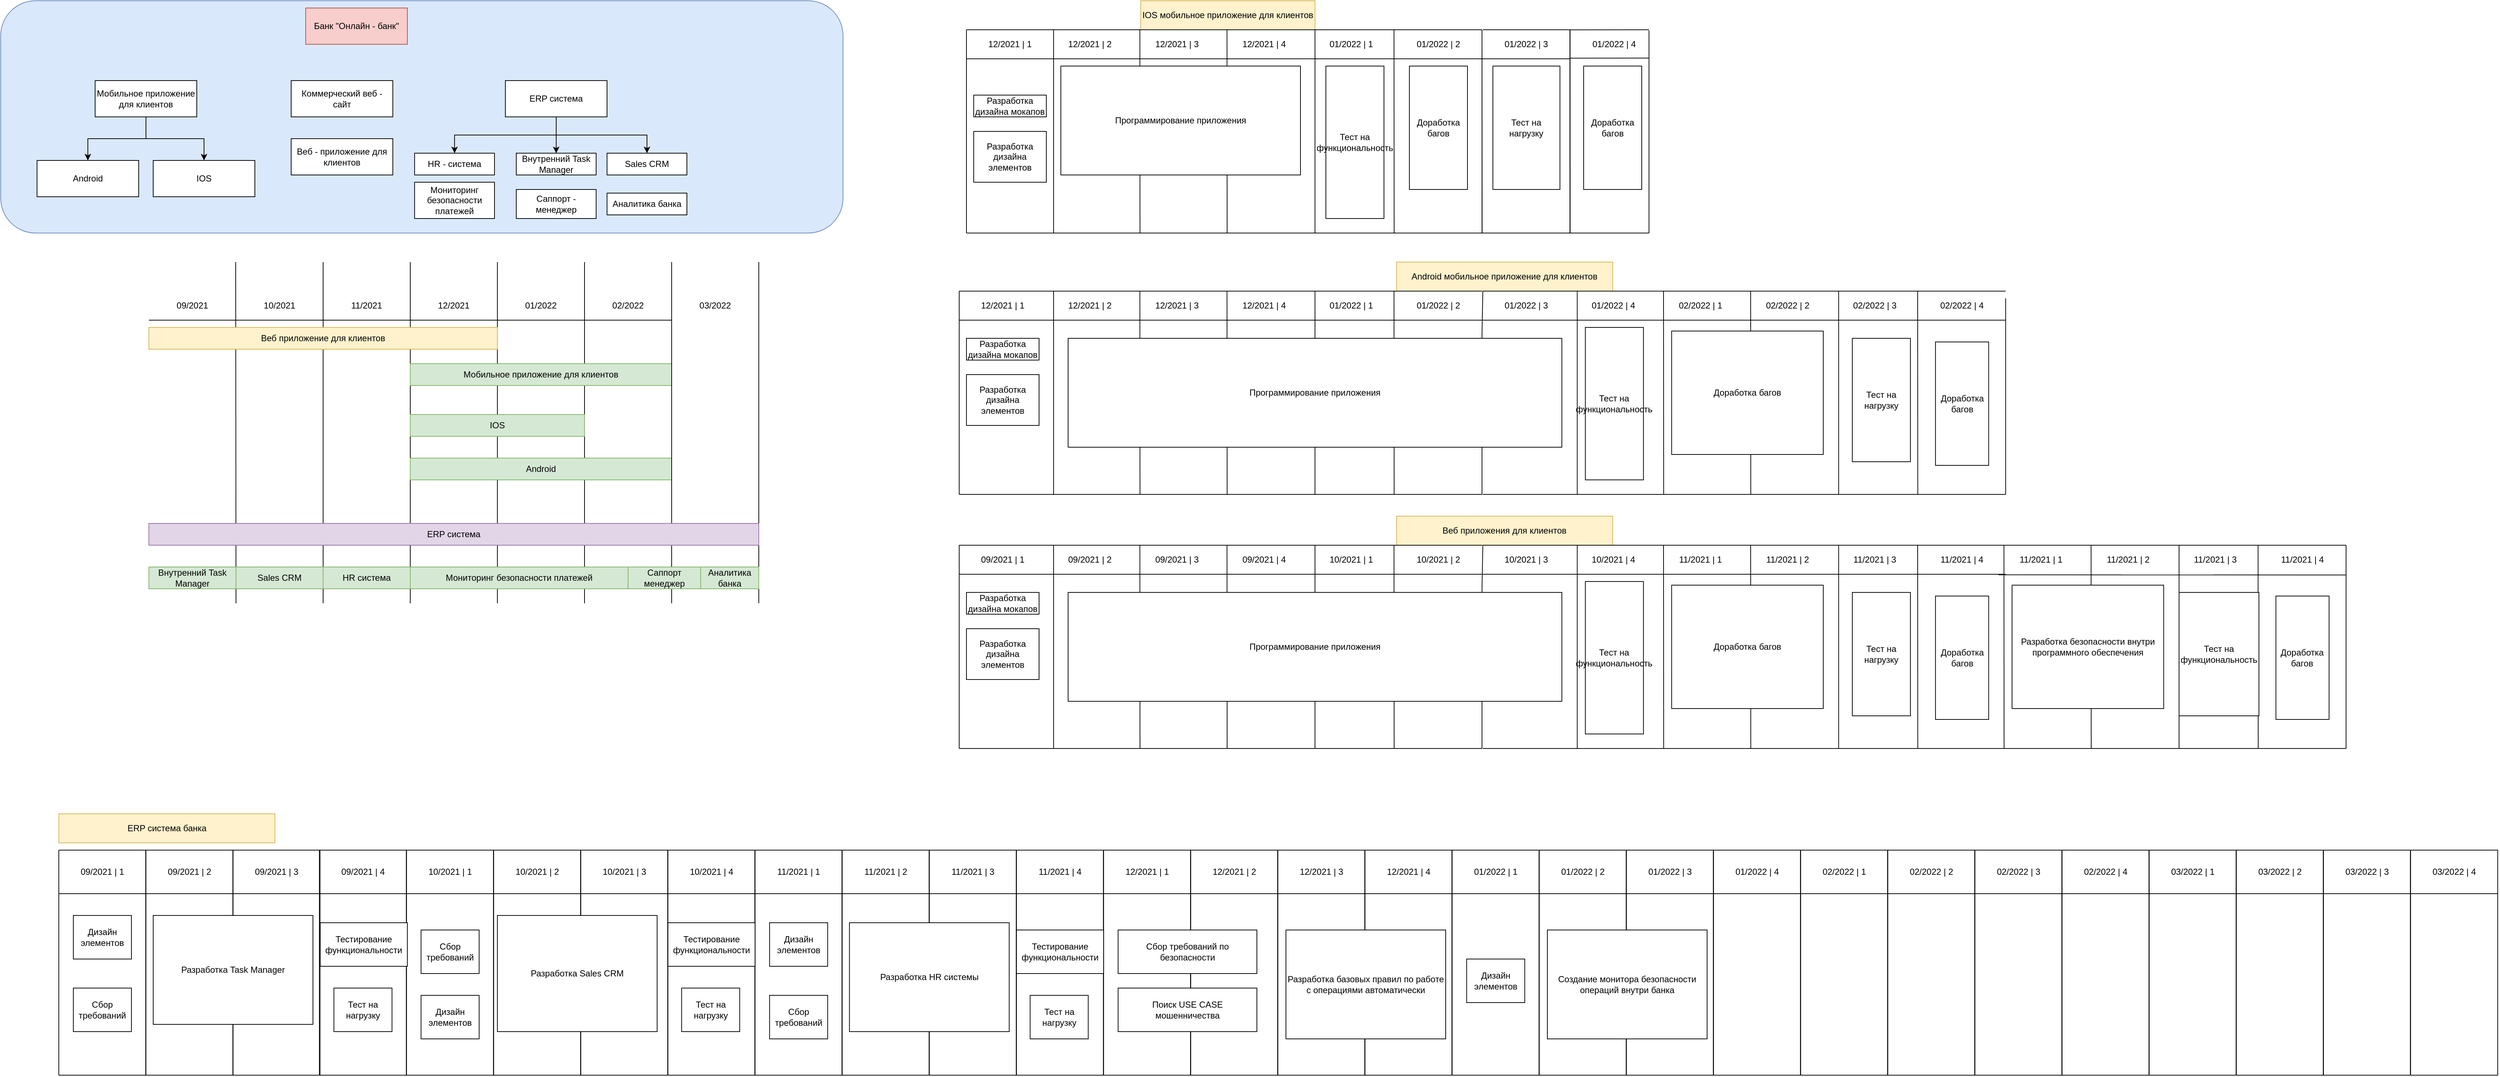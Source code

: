 <mxfile version="15.2.9" type="github">
  <diagram id="SRR18vFyuS79b38dpdjN" name="Page-1">
    <mxGraphModel dx="1221" dy="681" grid="1" gridSize="10" guides="1" tooltips="1" connect="1" arrows="1" fold="1" page="1" pageScale="1" pageWidth="3000" pageHeight="3000" math="0" shadow="0">
      <root>
        <mxCell id="0" />
        <mxCell id="1" parent="0" />
        <mxCell id="bMxVrgbbZebOmnBE3g3T-1" value="" style="rounded=1;whiteSpace=wrap;html=1;fillColor=#dae8fc;strokeColor=#6c8ebf;" vertex="1" parent="1">
          <mxGeometry width="1160" height="320" as="geometry" />
        </mxCell>
        <mxCell id="bMxVrgbbZebOmnBE3g3T-2" value="Банк &quot;Онлайн - банк&quot;" style="rounded=0;whiteSpace=wrap;html=1;fillColor=#f8cecc;strokeColor=#b85450;" vertex="1" parent="1">
          <mxGeometry x="420" y="10" width="140" height="50" as="geometry" />
        </mxCell>
        <mxCell id="bMxVrgbbZebOmnBE3g3T-3" style="edgeStyle=orthogonalEdgeStyle;rounded=0;orthogonalLoop=1;jettySize=auto;html=1;" edge="1" parent="1" source="bMxVrgbbZebOmnBE3g3T-5" target="bMxVrgbbZebOmnBE3g3T-10">
          <mxGeometry relative="1" as="geometry" />
        </mxCell>
        <mxCell id="bMxVrgbbZebOmnBE3g3T-4" style="edgeStyle=orthogonalEdgeStyle;rounded=0;orthogonalLoop=1;jettySize=auto;html=1;entryX=0.5;entryY=0;entryDx=0;entryDy=0;exitX=0.5;exitY=1;exitDx=0;exitDy=0;" edge="1" parent="1" source="bMxVrgbbZebOmnBE3g3T-5" target="bMxVrgbbZebOmnBE3g3T-9">
          <mxGeometry relative="1" as="geometry">
            <Array as="points">
              <mxPoint x="200" y="190" />
              <mxPoint x="280" y="190" />
            </Array>
          </mxGeometry>
        </mxCell>
        <mxCell id="bMxVrgbbZebOmnBE3g3T-5" value="Мобильное приложение для клиентов" style="rounded=0;whiteSpace=wrap;html=1;" vertex="1" parent="1">
          <mxGeometry x="130" y="110" width="140" height="50" as="geometry" />
        </mxCell>
        <mxCell id="bMxVrgbbZebOmnBE3g3T-8" value="Коммерческий веб - сайт" style="rounded=0;whiteSpace=wrap;html=1;" vertex="1" parent="1">
          <mxGeometry x="400" y="110" width="140" height="50" as="geometry" />
        </mxCell>
        <mxCell id="bMxVrgbbZebOmnBE3g3T-9" value="IOS" style="rounded=0;whiteSpace=wrap;html=1;" vertex="1" parent="1">
          <mxGeometry x="210" y="220" width="140" height="50" as="geometry" />
        </mxCell>
        <mxCell id="bMxVrgbbZebOmnBE3g3T-10" value="Android" style="rounded=0;whiteSpace=wrap;html=1;" vertex="1" parent="1">
          <mxGeometry x="50" y="220" width="140" height="50" as="geometry" />
        </mxCell>
        <mxCell id="bMxVrgbbZebOmnBE3g3T-21" style="edgeStyle=orthogonalEdgeStyle;rounded=0;orthogonalLoop=1;jettySize=auto;html=1;exitX=0.5;exitY=1;exitDx=0;exitDy=0;" edge="1" parent="1" source="bMxVrgbbZebOmnBE3g3T-13" target="bMxVrgbbZebOmnBE3g3T-18">
          <mxGeometry relative="1" as="geometry" />
        </mxCell>
        <mxCell id="bMxVrgbbZebOmnBE3g3T-22" style="edgeStyle=orthogonalEdgeStyle;rounded=0;orthogonalLoop=1;jettySize=auto;html=1;exitX=0.5;exitY=1;exitDx=0;exitDy=0;entryX=0.5;entryY=0;entryDx=0;entryDy=0;" edge="1" parent="1" source="bMxVrgbbZebOmnBE3g3T-13" target="bMxVrgbbZebOmnBE3g3T-16">
          <mxGeometry relative="1" as="geometry" />
        </mxCell>
        <mxCell id="bMxVrgbbZebOmnBE3g3T-23" style="edgeStyle=orthogonalEdgeStyle;rounded=0;orthogonalLoop=1;jettySize=auto;html=1;exitX=0.5;exitY=1;exitDx=0;exitDy=0;entryX=0.5;entryY=0;entryDx=0;entryDy=0;" edge="1" parent="1" source="bMxVrgbbZebOmnBE3g3T-13" target="bMxVrgbbZebOmnBE3g3T-15">
          <mxGeometry relative="1" as="geometry" />
        </mxCell>
        <mxCell id="bMxVrgbbZebOmnBE3g3T-13" value="ERP система" style="rounded=0;whiteSpace=wrap;html=1;" vertex="1" parent="1">
          <mxGeometry x="695" y="110" width="140" height="50" as="geometry" />
        </mxCell>
        <mxCell id="bMxVrgbbZebOmnBE3g3T-15" value="Sales CRM" style="rounded=0;whiteSpace=wrap;html=1;" vertex="1" parent="1">
          <mxGeometry x="835" y="210" width="110" height="30" as="geometry" />
        </mxCell>
        <mxCell id="bMxVrgbbZebOmnBE3g3T-16" value="Внутренний Task Manager" style="rounded=0;whiteSpace=wrap;html=1;" vertex="1" parent="1">
          <mxGeometry x="710" y="210" width="110" height="30" as="geometry" />
        </mxCell>
        <mxCell id="bMxVrgbbZebOmnBE3g3T-18" value="HR - система" style="rounded=0;whiteSpace=wrap;html=1;" vertex="1" parent="1">
          <mxGeometry x="570" y="210" width="110" height="30" as="geometry" />
        </mxCell>
        <mxCell id="bMxVrgbbZebOmnBE3g3T-19" value="Веб - приложение для клиентов" style="rounded=0;whiteSpace=wrap;html=1;" vertex="1" parent="1">
          <mxGeometry x="400" y="190" width="140" height="50" as="geometry" />
        </mxCell>
        <mxCell id="bMxVrgbbZebOmnBE3g3T-24" value="" style="endArrow=none;html=1;" edge="1" parent="1">
          <mxGeometry width="50" height="50" relative="1" as="geometry">
            <mxPoint x="324" y="830" as="sourcePoint" />
            <mxPoint x="323.58" y="360" as="targetPoint" />
          </mxGeometry>
        </mxCell>
        <mxCell id="bMxVrgbbZebOmnBE3g3T-25" value="" style="endArrow=none;html=1;" edge="1" parent="1">
          <mxGeometry width="50" height="50" relative="1" as="geometry">
            <mxPoint x="444" y="830" as="sourcePoint" />
            <mxPoint x="444" y="360" as="targetPoint" />
          </mxGeometry>
        </mxCell>
        <mxCell id="bMxVrgbbZebOmnBE3g3T-26" value="" style="endArrow=none;html=1;" edge="1" parent="1">
          <mxGeometry width="50" height="50" relative="1" as="geometry">
            <mxPoint x="564" y="830" as="sourcePoint" />
            <mxPoint x="564" y="360" as="targetPoint" />
          </mxGeometry>
        </mxCell>
        <mxCell id="bMxVrgbbZebOmnBE3g3T-27" value="" style="endArrow=none;html=1;" edge="1" parent="1">
          <mxGeometry width="50" height="50" relative="1" as="geometry">
            <mxPoint x="684" y="830" as="sourcePoint" />
            <mxPoint x="684" y="360" as="targetPoint" />
          </mxGeometry>
        </mxCell>
        <mxCell id="bMxVrgbbZebOmnBE3g3T-28" value="" style="endArrow=none;html=1;" edge="1" parent="1">
          <mxGeometry width="50" height="50" relative="1" as="geometry">
            <mxPoint x="804" y="830" as="sourcePoint" />
            <mxPoint x="804" y="360" as="targetPoint" />
          </mxGeometry>
        </mxCell>
        <mxCell id="bMxVrgbbZebOmnBE3g3T-29" value="" style="endArrow=none;html=1;" edge="1" parent="1">
          <mxGeometry width="50" height="50" relative="1" as="geometry">
            <mxPoint x="204" y="440" as="sourcePoint" />
            <mxPoint x="924" y="440" as="targetPoint" />
          </mxGeometry>
        </mxCell>
        <mxCell id="bMxVrgbbZebOmnBE3g3T-30" value="Мобильное приложение для клиентов" style="rounded=0;whiteSpace=wrap;html=1;fillColor=#d5e8d4;strokeColor=#82b366;" vertex="1" parent="1">
          <mxGeometry x="564" y="500" width="360" height="30" as="geometry" />
        </mxCell>
        <mxCell id="bMxVrgbbZebOmnBE3g3T-31" value="Android" style="rounded=0;whiteSpace=wrap;html=1;fillColor=#d5e8d4;strokeColor=#82b366;" vertex="1" parent="1">
          <mxGeometry x="564" y="630" width="360" height="30" as="geometry" />
        </mxCell>
        <mxCell id="bMxVrgbbZebOmnBE3g3T-32" value="IOS" style="rounded=0;whiteSpace=wrap;html=1;fillColor=#d5e8d4;strokeColor=#82b366;" vertex="1" parent="1">
          <mxGeometry x="564" y="570" width="240" height="30" as="geometry" />
        </mxCell>
        <mxCell id="bMxVrgbbZebOmnBE3g3T-33" value="Веб приложение для клиентов" style="rounded=0;whiteSpace=wrap;html=1;fillColor=#fff2cc;strokeColor=#d6b656;" vertex="1" parent="1">
          <mxGeometry x="204" y="450" width="480" height="30" as="geometry" />
        </mxCell>
        <mxCell id="bMxVrgbbZebOmnBE3g3T-36" value="09/2021" style="text;html=1;strokeColor=none;fillColor=none;align=center;verticalAlign=middle;whiteSpace=wrap;rounded=0;" vertex="1" parent="1">
          <mxGeometry x="204" y="400" width="120" height="40" as="geometry" />
        </mxCell>
        <mxCell id="bMxVrgbbZebOmnBE3g3T-37" value="10/2021" style="text;html=1;strokeColor=none;fillColor=none;align=center;verticalAlign=middle;whiteSpace=wrap;rounded=0;" vertex="1" parent="1">
          <mxGeometry x="324" y="400" width="120" height="40" as="geometry" />
        </mxCell>
        <mxCell id="bMxVrgbbZebOmnBE3g3T-38" value="11/2021" style="text;html=1;strokeColor=none;fillColor=none;align=center;verticalAlign=middle;whiteSpace=wrap;rounded=0;" vertex="1" parent="1">
          <mxGeometry x="444" y="400" width="120" height="40" as="geometry" />
        </mxCell>
        <mxCell id="bMxVrgbbZebOmnBE3g3T-39" value="12/2021" style="text;html=1;strokeColor=none;fillColor=none;align=center;verticalAlign=middle;whiteSpace=wrap;rounded=0;" vertex="1" parent="1">
          <mxGeometry x="564" y="400" width="120" height="40" as="geometry" />
        </mxCell>
        <mxCell id="bMxVrgbbZebOmnBE3g3T-40" value="01/2022" style="text;html=1;strokeColor=none;fillColor=none;align=center;verticalAlign=middle;whiteSpace=wrap;rounded=0;" vertex="1" parent="1">
          <mxGeometry x="684" y="400" width="120" height="40" as="geometry" />
        </mxCell>
        <mxCell id="bMxVrgbbZebOmnBE3g3T-41" value="02/2022" style="text;html=1;strokeColor=none;fillColor=none;align=center;verticalAlign=middle;whiteSpace=wrap;rounded=0;" vertex="1" parent="1">
          <mxGeometry x="804" y="400" width="120" height="40" as="geometry" />
        </mxCell>
        <mxCell id="bMxVrgbbZebOmnBE3g3T-42" value="" style="endArrow=none;html=1;" edge="1" parent="1">
          <mxGeometry width="50" height="50" relative="1" as="geometry">
            <mxPoint x="924" y="830" as="sourcePoint" />
            <mxPoint x="924" y="360" as="targetPoint" />
          </mxGeometry>
        </mxCell>
        <mxCell id="bMxVrgbbZebOmnBE3g3T-44" value="" style="endArrow=none;html=1;" edge="1" parent="1">
          <mxGeometry width="50" height="50" relative="1" as="geometry">
            <mxPoint x="1044" y="830" as="sourcePoint" />
            <mxPoint x="1044" y="360" as="targetPoint" />
          </mxGeometry>
        </mxCell>
        <mxCell id="bMxVrgbbZebOmnBE3g3T-45" value="03/2022" style="text;html=1;strokeColor=none;fillColor=none;align=center;verticalAlign=middle;whiteSpace=wrap;rounded=0;" vertex="1" parent="1">
          <mxGeometry x="924" y="400" width="120" height="40" as="geometry" />
        </mxCell>
        <mxCell id="bMxVrgbbZebOmnBE3g3T-48" value="ERP система" style="rounded=0;whiteSpace=wrap;html=1;fillColor=#e1d5e7;strokeColor=#9673a6;" vertex="1" parent="1">
          <mxGeometry x="204" y="720" width="840" height="30" as="geometry" />
        </mxCell>
        <mxCell id="bMxVrgbbZebOmnBE3g3T-49" value="Внутренний Task Manager" style="rounded=0;whiteSpace=wrap;html=1;fillColor=#d5e8d4;strokeColor=#82b366;" vertex="1" parent="1">
          <mxGeometry x="204" y="780" width="120" height="30" as="geometry" />
        </mxCell>
        <mxCell id="bMxVrgbbZebOmnBE3g3T-50" value="Sales CRM" style="rounded=0;whiteSpace=wrap;html=1;fillColor=#d5e8d4;strokeColor=#82b366;" vertex="1" parent="1">
          <mxGeometry x="324" y="780" width="120" height="30" as="geometry" />
        </mxCell>
        <mxCell id="bMxVrgbbZebOmnBE3g3T-51" value="HR система" style="rounded=0;whiteSpace=wrap;html=1;fillColor=#d5e8d4;strokeColor=#82b366;" vertex="1" parent="1">
          <mxGeometry x="444" y="780" width="120" height="30" as="geometry" />
        </mxCell>
        <mxCell id="bMxVrgbbZebOmnBE3g3T-52" value="Мониторинг безопасности платежей" style="rounded=0;whiteSpace=wrap;html=1;" vertex="1" parent="1">
          <mxGeometry x="570" y="250" width="110" height="50" as="geometry" />
        </mxCell>
        <mxCell id="bMxVrgbbZebOmnBE3g3T-53" value="Саппорт - менеджер" style="rounded=0;whiteSpace=wrap;html=1;" vertex="1" parent="1">
          <mxGeometry x="710" y="260" width="110" height="40" as="geometry" />
        </mxCell>
        <mxCell id="bMxVrgbbZebOmnBE3g3T-54" value="Аналитика банка" style="rounded=0;whiteSpace=wrap;html=1;" vertex="1" parent="1">
          <mxGeometry x="835" y="265" width="110" height="30" as="geometry" />
        </mxCell>
        <mxCell id="bMxVrgbbZebOmnBE3g3T-55" value="Мониторинг безопасности платежей" style="rounded=0;whiteSpace=wrap;html=1;fillColor=#d5e8d4;strokeColor=#82b366;" vertex="1" parent="1">
          <mxGeometry x="564" y="780" width="300" height="30" as="geometry" />
        </mxCell>
        <mxCell id="bMxVrgbbZebOmnBE3g3T-56" value="Саппорт менеджер" style="rounded=0;whiteSpace=wrap;html=1;fillColor=#d5e8d4;strokeColor=#82b366;" vertex="1" parent="1">
          <mxGeometry x="864" y="780" width="100" height="30" as="geometry" />
        </mxCell>
        <mxCell id="bMxVrgbbZebOmnBE3g3T-57" value="Аналитика банка" style="rounded=0;whiteSpace=wrap;html=1;fillColor=#d5e8d4;strokeColor=#82b366;" vertex="1" parent="1">
          <mxGeometry x="964" y="780" width="80" height="30" as="geometry" />
        </mxCell>
        <mxCell id="bMxVrgbbZebOmnBE3g3T-58" value="IOS мобильное приложение для клиентов" style="rounded=0;whiteSpace=wrap;html=1;fillColor=#fff2cc;strokeColor=#d6b656;" vertex="1" parent="1">
          <mxGeometry x="1570" width="240" height="40" as="geometry" />
        </mxCell>
        <mxCell id="bMxVrgbbZebOmnBE3g3T-59" value="" style="endArrow=none;html=1;" edge="1" parent="1">
          <mxGeometry width="50" height="50" relative="1" as="geometry">
            <mxPoint x="1450" y="320" as="sourcePoint" />
            <mxPoint x="1450" y="40" as="targetPoint" />
          </mxGeometry>
        </mxCell>
        <mxCell id="bMxVrgbbZebOmnBE3g3T-60" value="" style="endArrow=none;html=1;" edge="1" parent="1">
          <mxGeometry width="50" height="50" relative="1" as="geometry">
            <mxPoint x="1569" y="320" as="sourcePoint" />
            <mxPoint x="1568.82" y="40" as="targetPoint" />
          </mxGeometry>
        </mxCell>
        <mxCell id="bMxVrgbbZebOmnBE3g3T-61" value="" style="endArrow=none;html=1;" edge="1" parent="1">
          <mxGeometry width="50" height="50" relative="1" as="geometry">
            <mxPoint x="1689" y="320" as="sourcePoint" />
            <mxPoint x="1688.82" y="40" as="targetPoint" />
          </mxGeometry>
        </mxCell>
        <mxCell id="bMxVrgbbZebOmnBE3g3T-62" value="" style="endArrow=none;html=1;" edge="1" parent="1">
          <mxGeometry width="50" height="50" relative="1" as="geometry">
            <mxPoint x="1810" y="320" as="sourcePoint" />
            <mxPoint x="1810" y="40" as="targetPoint" />
          </mxGeometry>
        </mxCell>
        <mxCell id="bMxVrgbbZebOmnBE3g3T-63" value="" style="endArrow=none;html=1;" edge="1" parent="1">
          <mxGeometry width="50" height="50" relative="1" as="geometry">
            <mxPoint x="1919" y="320" as="sourcePoint" />
            <mxPoint x="1918.82" y="40" as="targetPoint" />
          </mxGeometry>
        </mxCell>
        <mxCell id="bMxVrgbbZebOmnBE3g3T-64" value="" style="endArrow=none;html=1;" edge="1" parent="1">
          <mxGeometry width="50" height="50" relative="1" as="geometry">
            <mxPoint x="2040" y="320" as="sourcePoint" />
            <mxPoint x="2040" y="40" as="targetPoint" />
          </mxGeometry>
        </mxCell>
        <mxCell id="bMxVrgbbZebOmnBE3g3T-65" value="" style="endArrow=none;html=1;exitX=0;exitY=0;exitDx=0;exitDy=0;" edge="1" parent="1" source="bMxVrgbbZebOmnBE3g3T-67">
          <mxGeometry width="50" height="50" relative="1" as="geometry">
            <mxPoint x="1320" y="40" as="sourcePoint" />
            <mxPoint x="2040" y="40" as="targetPoint" />
          </mxGeometry>
        </mxCell>
        <mxCell id="bMxVrgbbZebOmnBE3g3T-66" value="" style="endArrow=none;html=1;" edge="1" parent="1">
          <mxGeometry width="50" height="50" relative="1" as="geometry">
            <mxPoint x="1330" y="80" as="sourcePoint" />
            <mxPoint x="2040" y="80" as="targetPoint" />
          </mxGeometry>
        </mxCell>
        <mxCell id="bMxVrgbbZebOmnBE3g3T-67" value="12/2021 | 1" style="text;html=1;strokeColor=none;fillColor=none;align=center;verticalAlign=middle;whiteSpace=wrap;rounded=0;" vertex="1" parent="1">
          <mxGeometry x="1330" y="40" width="120" height="40" as="geometry" />
        </mxCell>
        <mxCell id="bMxVrgbbZebOmnBE3g3T-68" value="12/2021 | 2" style="text;html=1;strokeColor=none;fillColor=none;align=center;verticalAlign=middle;whiteSpace=wrap;rounded=0;" vertex="1" parent="1">
          <mxGeometry x="1440" y="40" width="120" height="40" as="geometry" />
        </mxCell>
        <mxCell id="bMxVrgbbZebOmnBE3g3T-69" value="12/2021 | 3" style="text;html=1;strokeColor=none;fillColor=none;align=center;verticalAlign=middle;whiteSpace=wrap;rounded=0;" vertex="1" parent="1">
          <mxGeometry x="1560" y="40" width="120" height="40" as="geometry" />
        </mxCell>
        <mxCell id="bMxVrgbbZebOmnBE3g3T-70" value="12/2021 | 4" style="text;html=1;strokeColor=none;fillColor=none;align=center;verticalAlign=middle;whiteSpace=wrap;rounded=0;" vertex="1" parent="1">
          <mxGeometry x="1680" y="40" width="120" height="40" as="geometry" />
        </mxCell>
        <mxCell id="bMxVrgbbZebOmnBE3g3T-71" value="01/2022 | 1" style="text;html=1;strokeColor=none;fillColor=none;align=center;verticalAlign=middle;whiteSpace=wrap;rounded=0;" vertex="1" parent="1">
          <mxGeometry x="1800" y="40" width="120" height="40" as="geometry" />
        </mxCell>
        <mxCell id="bMxVrgbbZebOmnBE3g3T-72" style="edgeStyle=orthogonalEdgeStyle;rounded=0;orthogonalLoop=1;jettySize=auto;html=1;exitX=1;exitY=1;exitDx=0;exitDy=0;entryX=1;entryY=1;entryDx=0;entryDy=0;endArrow=none;endFill=0;" edge="1" parent="1" source="bMxVrgbbZebOmnBE3g3T-73" target="bMxVrgbbZebOmnBE3g3T-99">
          <mxGeometry relative="1" as="geometry">
            <Array as="points">
              <mxPoint x="2101" y="80" />
              <mxPoint x="2101" y="80" />
            </Array>
          </mxGeometry>
        </mxCell>
        <mxCell id="bMxVrgbbZebOmnBE3g3T-73" value="01/2022 | 2" style="text;html=1;strokeColor=none;fillColor=none;align=center;verticalAlign=middle;whiteSpace=wrap;rounded=0;" vertex="1" parent="1">
          <mxGeometry x="1920" y="40" width="120" height="40" as="geometry" />
        </mxCell>
        <mxCell id="bMxVrgbbZebOmnBE3g3T-74" value="" style="endArrow=none;html=1;" edge="1" parent="1">
          <mxGeometry width="50" height="50" relative="1" as="geometry">
            <mxPoint x="1330" y="320" as="sourcePoint" />
            <mxPoint x="1330" y="40" as="targetPoint" />
          </mxGeometry>
        </mxCell>
        <mxCell id="bMxVrgbbZebOmnBE3g3T-75" value="Разработка дизайна мокапов" style="rounded=0;whiteSpace=wrap;html=1;" vertex="1" parent="1">
          <mxGeometry x="1340" y="130" width="100" height="30" as="geometry" />
        </mxCell>
        <mxCell id="bMxVrgbbZebOmnBE3g3T-76" value="Программирование приложения" style="rounded=0;whiteSpace=wrap;html=1;" vertex="1" parent="1">
          <mxGeometry x="1460" y="90" width="330" height="150" as="geometry" />
        </mxCell>
        <mxCell id="bMxVrgbbZebOmnBE3g3T-77" value="Тест на функциональность" style="rounded=0;whiteSpace=wrap;html=1;" vertex="1" parent="1">
          <mxGeometry x="1825" y="90" width="80" height="210" as="geometry" />
        </mxCell>
        <mxCell id="bMxVrgbbZebOmnBE3g3T-78" value="Android мобильное приложение для клиентов" style="rounded=0;whiteSpace=wrap;html=1;fillColor=#fff2cc;strokeColor=#d6b656;" vertex="1" parent="1">
          <mxGeometry x="1922.36" y="360" width="297.64" height="40" as="geometry" />
        </mxCell>
        <mxCell id="bMxVrgbbZebOmnBE3g3T-79" value="" style="endArrow=none;html=1;" edge="1" parent="1">
          <mxGeometry width="50" height="50" relative="1" as="geometry">
            <mxPoint x="1450" y="680" as="sourcePoint" />
            <mxPoint x="1450" y="400" as="targetPoint" />
          </mxGeometry>
        </mxCell>
        <mxCell id="bMxVrgbbZebOmnBE3g3T-80" value="" style="endArrow=none;html=1;" edge="1" parent="1">
          <mxGeometry width="50" height="50" relative="1" as="geometry">
            <mxPoint x="1569" y="680" as="sourcePoint" />
            <mxPoint x="1568.82" y="400" as="targetPoint" />
          </mxGeometry>
        </mxCell>
        <mxCell id="bMxVrgbbZebOmnBE3g3T-81" value="" style="endArrow=none;html=1;" edge="1" parent="1">
          <mxGeometry width="50" height="50" relative="1" as="geometry">
            <mxPoint x="1689" y="680" as="sourcePoint" />
            <mxPoint x="1688.82" y="400" as="targetPoint" />
          </mxGeometry>
        </mxCell>
        <mxCell id="bMxVrgbbZebOmnBE3g3T-82" value="" style="endArrow=none;html=1;" edge="1" parent="1">
          <mxGeometry width="50" height="50" relative="1" as="geometry">
            <mxPoint x="1810" y="680" as="sourcePoint" />
            <mxPoint x="1810" y="400" as="targetPoint" />
          </mxGeometry>
        </mxCell>
        <mxCell id="bMxVrgbbZebOmnBE3g3T-83" value="" style="endArrow=none;html=1;" edge="1" parent="1">
          <mxGeometry width="50" height="50" relative="1" as="geometry">
            <mxPoint x="1919" y="680" as="sourcePoint" />
            <mxPoint x="1918.82" y="400" as="targetPoint" />
          </mxGeometry>
        </mxCell>
        <mxCell id="bMxVrgbbZebOmnBE3g3T-84" value="" style="endArrow=none;html=1;" edge="1" parent="1">
          <mxGeometry width="50" height="50" relative="1" as="geometry">
            <mxPoint x="1320" y="400" as="sourcePoint" />
            <mxPoint x="2040" y="400" as="targetPoint" />
          </mxGeometry>
        </mxCell>
        <mxCell id="bMxVrgbbZebOmnBE3g3T-85" value="" style="endArrow=none;html=1;" edge="1" parent="1">
          <mxGeometry width="50" height="50" relative="1" as="geometry">
            <mxPoint x="1320" y="440" as="sourcePoint" />
            <mxPoint x="2040" y="440" as="targetPoint" />
          </mxGeometry>
        </mxCell>
        <mxCell id="bMxVrgbbZebOmnBE3g3T-86" value="12/2021 | 1" style="text;html=1;strokeColor=none;fillColor=none;align=center;verticalAlign=middle;whiteSpace=wrap;rounded=0;" vertex="1" parent="1">
          <mxGeometry x="1320" y="400" width="120" height="40" as="geometry" />
        </mxCell>
        <mxCell id="bMxVrgbbZebOmnBE3g3T-87" value="12/2021 | 2" style="text;html=1;strokeColor=none;fillColor=none;align=center;verticalAlign=middle;whiteSpace=wrap;rounded=0;" vertex="1" parent="1">
          <mxGeometry x="1440" y="400" width="120" height="40" as="geometry" />
        </mxCell>
        <mxCell id="bMxVrgbbZebOmnBE3g3T-88" value="12/2021 | 3" style="text;html=1;strokeColor=none;fillColor=none;align=center;verticalAlign=middle;whiteSpace=wrap;rounded=0;" vertex="1" parent="1">
          <mxGeometry x="1560" y="400" width="120" height="40" as="geometry" />
        </mxCell>
        <mxCell id="bMxVrgbbZebOmnBE3g3T-89" value="12/2021 | 4" style="text;html=1;strokeColor=none;fillColor=none;align=center;verticalAlign=middle;whiteSpace=wrap;rounded=0;" vertex="1" parent="1">
          <mxGeometry x="1680" y="400" width="120" height="40" as="geometry" />
        </mxCell>
        <mxCell id="bMxVrgbbZebOmnBE3g3T-90" value="01/2022 | 1" style="text;html=1;strokeColor=none;fillColor=none;align=center;verticalAlign=middle;whiteSpace=wrap;rounded=0;" vertex="1" parent="1">
          <mxGeometry x="1800" y="400" width="120" height="40" as="geometry" />
        </mxCell>
        <mxCell id="bMxVrgbbZebOmnBE3g3T-91" value="01/2022 | 2" style="text;html=1;strokeColor=none;fillColor=none;align=center;verticalAlign=middle;whiteSpace=wrap;rounded=0;" vertex="1" parent="1">
          <mxGeometry x="1920" y="400" width="120" height="40" as="geometry" />
        </mxCell>
        <mxCell id="bMxVrgbbZebOmnBE3g3T-92" value="" style="endArrow=none;html=1;" edge="1" parent="1">
          <mxGeometry width="50" height="50" relative="1" as="geometry">
            <mxPoint x="1320" y="680" as="sourcePoint" />
            <mxPoint x="1320" y="400" as="targetPoint" />
          </mxGeometry>
        </mxCell>
        <mxCell id="bMxVrgbbZebOmnBE3g3T-93" value="" style="endArrow=none;html=1;" edge="1" parent="1">
          <mxGeometry width="50" height="50" relative="1" as="geometry">
            <mxPoint x="1330" y="320" as="sourcePoint" />
            <mxPoint x="2160" y="320" as="targetPoint" />
          </mxGeometry>
        </mxCell>
        <mxCell id="bMxVrgbbZebOmnBE3g3T-94" value="" style="endArrow=none;html=1;" edge="1" parent="1">
          <mxGeometry width="50" height="50" relative="1" as="geometry">
            <mxPoint x="1320" y="680" as="sourcePoint" />
            <mxPoint x="2040" y="680" as="targetPoint" />
          </mxGeometry>
        </mxCell>
        <mxCell id="bMxVrgbbZebOmnBE3g3T-95" value="Разработка дизайна элементов" style="rounded=0;whiteSpace=wrap;html=1;" vertex="1" parent="1">
          <mxGeometry x="1340" y="180" width="100" height="70" as="geometry" />
        </mxCell>
        <mxCell id="bMxVrgbbZebOmnBE3g3T-96" value="Доработка багов" style="rounded=0;whiteSpace=wrap;html=1;" vertex="1" parent="1">
          <mxGeometry x="1940" y="90" width="80" height="170" as="geometry" />
        </mxCell>
        <mxCell id="bMxVrgbbZebOmnBE3g3T-97" value="" style="endArrow=none;html=1;" edge="1" parent="1">
          <mxGeometry width="50" height="50" relative="1" as="geometry">
            <mxPoint x="2040.18" y="320" as="sourcePoint" />
            <mxPoint x="2040" y="40" as="targetPoint" />
          </mxGeometry>
        </mxCell>
        <mxCell id="bMxVrgbbZebOmnBE3g3T-98" value="" style="endArrow=none;html=1;" edge="1" parent="1">
          <mxGeometry width="50" height="50" relative="1" as="geometry">
            <mxPoint x="2161.18" y="320" as="sourcePoint" />
            <mxPoint x="2161.18" y="40" as="targetPoint" />
          </mxGeometry>
        </mxCell>
        <mxCell id="bMxVrgbbZebOmnBE3g3T-99" value="01/2022 | 3" style="text;html=1;strokeColor=none;fillColor=none;align=center;verticalAlign=middle;whiteSpace=wrap;rounded=0;" vertex="1" parent="1">
          <mxGeometry x="2041.18" y="40" width="120" height="40" as="geometry" />
        </mxCell>
        <mxCell id="bMxVrgbbZebOmnBE3g3T-100" style="edgeStyle=orthogonalEdgeStyle;rounded=0;orthogonalLoop=1;jettySize=auto;html=1;exitX=0;exitY=0;exitDx=0;exitDy=0;entryX=1;entryY=0;entryDx=0;entryDy=0;endArrow=none;endFill=0;" edge="1" parent="1" source="bMxVrgbbZebOmnBE3g3T-99" target="bMxVrgbbZebOmnBE3g3T-99">
          <mxGeometry relative="1" as="geometry">
            <Array as="points">
              <mxPoint x="2161" y="40" />
            </Array>
          </mxGeometry>
        </mxCell>
        <mxCell id="bMxVrgbbZebOmnBE3g3T-101" value="" style="endArrow=none;html=1;" edge="1" parent="1">
          <mxGeometry width="50" height="50" relative="1" as="geometry">
            <mxPoint x="2161.36" y="320" as="sourcePoint" />
            <mxPoint x="2161.18" y="40" as="targetPoint" />
          </mxGeometry>
        </mxCell>
        <mxCell id="bMxVrgbbZebOmnBE3g3T-102" value="01/2022 | 4" style="text;html=1;strokeColor=none;fillColor=none;align=center;verticalAlign=middle;whiteSpace=wrap;rounded=0;" vertex="1" parent="1">
          <mxGeometry x="2162.36" y="40" width="120" height="40" as="geometry" />
        </mxCell>
        <mxCell id="bMxVrgbbZebOmnBE3g3T-103" value="Тест на нагрузку" style="rounded=0;whiteSpace=wrap;html=1;" vertex="1" parent="1">
          <mxGeometry x="2055" y="90" width="92.36" height="170" as="geometry" />
        </mxCell>
        <mxCell id="bMxVrgbbZebOmnBE3g3T-104" value="" style="endArrow=none;html=1;" edge="1" parent="1">
          <mxGeometry width="50" height="50" relative="1" as="geometry">
            <mxPoint x="2161.18" y="79.17" as="sourcePoint" />
            <mxPoint x="2270" y="79" as="targetPoint" />
          </mxGeometry>
        </mxCell>
        <mxCell id="bMxVrgbbZebOmnBE3g3T-105" value="" style="endArrow=none;html=1;" edge="1" parent="1">
          <mxGeometry width="50" height="50" relative="1" as="geometry">
            <mxPoint x="2161.18" y="40.17" as="sourcePoint" />
            <mxPoint x="2270" y="40" as="targetPoint" />
          </mxGeometry>
        </mxCell>
        <mxCell id="bMxVrgbbZebOmnBE3g3T-106" value="" style="endArrow=none;html=1;" edge="1" parent="1">
          <mxGeometry width="50" height="50" relative="1" as="geometry">
            <mxPoint x="2160" y="320" as="sourcePoint" />
            <mxPoint x="2270" y="320" as="targetPoint" />
          </mxGeometry>
        </mxCell>
        <mxCell id="bMxVrgbbZebOmnBE3g3T-107" value="" style="endArrow=none;html=1;" edge="1" parent="1">
          <mxGeometry width="50" height="50" relative="1" as="geometry">
            <mxPoint x="2270" y="320" as="sourcePoint" />
            <mxPoint x="2270" y="41" as="targetPoint" />
          </mxGeometry>
        </mxCell>
        <mxCell id="bMxVrgbbZebOmnBE3g3T-108" value="Доработка багов" style="rounded=0;whiteSpace=wrap;html=1;" vertex="1" parent="1">
          <mxGeometry x="2180" y="90" width="80" height="170" as="geometry" />
        </mxCell>
        <mxCell id="bMxVrgbbZebOmnBE3g3T-109" value="" style="endArrow=none;html=1;entryX=0;entryY=0;entryDx=0;entryDy=0;" edge="1" parent="1" target="bMxVrgbbZebOmnBE3g3T-117">
          <mxGeometry width="50" height="50" relative="1" as="geometry">
            <mxPoint x="2040" y="680" as="sourcePoint" />
            <mxPoint x="2110" y="590" as="targetPoint" />
            <Array as="points">
              <mxPoint x="2040" y="460" />
            </Array>
          </mxGeometry>
        </mxCell>
        <mxCell id="bMxVrgbbZebOmnBE3g3T-110" value="" style="endArrow=none;html=1;" edge="1" parent="1">
          <mxGeometry width="50" height="50" relative="1" as="geometry">
            <mxPoint x="2171.18" y="680" as="sourcePoint" />
            <mxPoint x="2171.18" y="400" as="targetPoint" />
          </mxGeometry>
        </mxCell>
        <mxCell id="bMxVrgbbZebOmnBE3g3T-111" value="" style="endArrow=none;html=1;" edge="1" parent="1">
          <mxGeometry width="50" height="50" relative="1" as="geometry">
            <mxPoint x="2290.18" y="680" as="sourcePoint" />
            <mxPoint x="2290" y="400" as="targetPoint" />
          </mxGeometry>
        </mxCell>
        <mxCell id="bMxVrgbbZebOmnBE3g3T-112" value="" style="endArrow=none;html=1;" edge="1" parent="1">
          <mxGeometry width="50" height="50" relative="1" as="geometry">
            <mxPoint x="2410.18" y="680" as="sourcePoint" />
            <mxPoint x="2410" y="400" as="targetPoint" />
          </mxGeometry>
        </mxCell>
        <mxCell id="bMxVrgbbZebOmnBE3g3T-113" value="" style="endArrow=none;html=1;" edge="1" parent="1">
          <mxGeometry width="50" height="50" relative="1" as="geometry">
            <mxPoint x="2531.18" y="680" as="sourcePoint" />
            <mxPoint x="2531.18" y="400" as="targetPoint" />
          </mxGeometry>
        </mxCell>
        <mxCell id="bMxVrgbbZebOmnBE3g3T-114" value="" style="endArrow=none;html=1;" edge="1" parent="1">
          <mxGeometry width="50" height="50" relative="1" as="geometry">
            <mxPoint x="2640.18" y="680" as="sourcePoint" />
            <mxPoint x="2640" y="400" as="targetPoint" />
          </mxGeometry>
        </mxCell>
        <mxCell id="bMxVrgbbZebOmnBE3g3T-115" value="" style="endArrow=none;html=1;" edge="1" parent="1">
          <mxGeometry width="50" height="50" relative="1" as="geometry">
            <mxPoint x="2041.18" y="400" as="sourcePoint" />
            <mxPoint x="2761.18" y="400" as="targetPoint" />
          </mxGeometry>
        </mxCell>
        <mxCell id="bMxVrgbbZebOmnBE3g3T-116" value="" style="endArrow=none;html=1;" edge="1" parent="1">
          <mxGeometry width="50" height="50" relative="1" as="geometry">
            <mxPoint x="2041.18" y="440" as="sourcePoint" />
            <mxPoint x="2761.18" y="440" as="targetPoint" />
          </mxGeometry>
        </mxCell>
        <mxCell id="bMxVrgbbZebOmnBE3g3T-117" value="01/2022 | 3" style="text;html=1;strokeColor=none;fillColor=none;align=center;verticalAlign=middle;whiteSpace=wrap;rounded=0;" vertex="1" parent="1">
          <mxGeometry x="2041.18" y="400" width="120" height="40" as="geometry" />
        </mxCell>
        <mxCell id="bMxVrgbbZebOmnBE3g3T-118" value="01/2022 | 4" style="text;html=1;strokeColor=none;fillColor=none;align=center;verticalAlign=middle;whiteSpace=wrap;rounded=0;" vertex="1" parent="1">
          <mxGeometry x="2161.18" y="400" width="120" height="40" as="geometry" />
        </mxCell>
        <mxCell id="bMxVrgbbZebOmnBE3g3T-119" value="02/2022 | 1" style="text;html=1;strokeColor=none;fillColor=none;align=center;verticalAlign=middle;whiteSpace=wrap;rounded=0;" vertex="1" parent="1">
          <mxGeometry x="2281.18" y="400" width="120" height="40" as="geometry" />
        </mxCell>
        <mxCell id="bMxVrgbbZebOmnBE3g3T-120" value="02/2022 | 2" style="text;html=1;strokeColor=none;fillColor=none;align=center;verticalAlign=middle;whiteSpace=wrap;rounded=0;" vertex="1" parent="1">
          <mxGeometry x="2401.18" y="400" width="120" height="40" as="geometry" />
        </mxCell>
        <mxCell id="bMxVrgbbZebOmnBE3g3T-121" value="02/2022 | 3" style="text;html=1;strokeColor=none;fillColor=none;align=center;verticalAlign=middle;whiteSpace=wrap;rounded=0;" vertex="1" parent="1">
          <mxGeometry x="2521.18" y="400" width="120" height="40" as="geometry" />
        </mxCell>
        <mxCell id="bMxVrgbbZebOmnBE3g3T-122" value="02/2022 | 4" style="text;html=1;strokeColor=none;fillColor=none;align=center;verticalAlign=middle;whiteSpace=wrap;rounded=0;" vertex="1" parent="1">
          <mxGeometry x="2641.18" y="400" width="120" height="40" as="geometry" />
        </mxCell>
        <mxCell id="bMxVrgbbZebOmnBE3g3T-123" value="" style="endArrow=none;html=1;" edge="1" parent="1">
          <mxGeometry width="50" height="50" relative="1" as="geometry">
            <mxPoint x="2041.18" y="680" as="sourcePoint" />
            <mxPoint x="2761.18" y="680" as="targetPoint" />
          </mxGeometry>
        </mxCell>
        <mxCell id="bMxVrgbbZebOmnBE3g3T-124" value="" style="endArrow=none;html=1;entryX=1;entryY=0.25;entryDx=0;entryDy=0;" edge="1" parent="1" target="bMxVrgbbZebOmnBE3g3T-122">
          <mxGeometry width="50" height="50" relative="1" as="geometry">
            <mxPoint x="2761.18" y="680" as="sourcePoint" />
            <mxPoint x="2831.18" y="590" as="targetPoint" />
          </mxGeometry>
        </mxCell>
        <mxCell id="bMxVrgbbZebOmnBE3g3T-125" value="Разработка дизайна мокапов" style="rounded=0;whiteSpace=wrap;html=1;" vertex="1" parent="1">
          <mxGeometry x="1330" y="465" width="100" height="30" as="geometry" />
        </mxCell>
        <mxCell id="bMxVrgbbZebOmnBE3g3T-126" value="Разработка дизайна элементов" style="rounded=0;whiteSpace=wrap;html=1;" vertex="1" parent="1">
          <mxGeometry x="1330" y="515" width="100" height="70" as="geometry" />
        </mxCell>
        <mxCell id="bMxVrgbbZebOmnBE3g3T-127" value="Программирование приложения" style="rounded=0;whiteSpace=wrap;html=1;" vertex="1" parent="1">
          <mxGeometry x="1470" y="465" width="680" height="150" as="geometry" />
        </mxCell>
        <mxCell id="bMxVrgbbZebOmnBE3g3T-128" value="Тест на функциональность" style="rounded=0;whiteSpace=wrap;html=1;" vertex="1" parent="1">
          <mxGeometry x="2182.36" y="450" width="80" height="210" as="geometry" />
        </mxCell>
        <mxCell id="bMxVrgbbZebOmnBE3g3T-129" value="Доработка багов" style="rounded=0;whiteSpace=wrap;html=1;" vertex="1" parent="1">
          <mxGeometry x="2301.18" y="455" width="208.82" height="170" as="geometry" />
        </mxCell>
        <mxCell id="bMxVrgbbZebOmnBE3g3T-130" value="Тест на нагрузку" style="rounded=0;whiteSpace=wrap;html=1;" vertex="1" parent="1">
          <mxGeometry x="2550" y="465" width="80" height="170" as="geometry" />
        </mxCell>
        <mxCell id="bMxVrgbbZebOmnBE3g3T-131" value="Доработка багов" style="rounded=0;whiteSpace=wrap;html=1;" vertex="1" parent="1">
          <mxGeometry x="2664.57" y="470" width="73.23" height="170" as="geometry" />
        </mxCell>
        <mxCell id="bMxVrgbbZebOmnBE3g3T-132" value="Веб приложения для клиентов" style="rounded=0;whiteSpace=wrap;html=1;fillColor=#fff2cc;strokeColor=#d6b656;" vertex="1" parent="1">
          <mxGeometry x="1922.36" y="710" width="297.64" height="40" as="geometry" />
        </mxCell>
        <mxCell id="bMxVrgbbZebOmnBE3g3T-133" value="" style="endArrow=none;html=1;" edge="1" parent="1">
          <mxGeometry width="50" height="50" relative="1" as="geometry">
            <mxPoint x="1450" y="1030" as="sourcePoint" />
            <mxPoint x="1450" y="750" as="targetPoint" />
          </mxGeometry>
        </mxCell>
        <mxCell id="bMxVrgbbZebOmnBE3g3T-134" value="" style="endArrow=none;html=1;" edge="1" parent="1">
          <mxGeometry width="50" height="50" relative="1" as="geometry">
            <mxPoint x="1569" y="1030" as="sourcePoint" />
            <mxPoint x="1568.82" y="750" as="targetPoint" />
          </mxGeometry>
        </mxCell>
        <mxCell id="bMxVrgbbZebOmnBE3g3T-135" value="" style="endArrow=none;html=1;" edge="1" parent="1">
          <mxGeometry width="50" height="50" relative="1" as="geometry">
            <mxPoint x="1689" y="1030" as="sourcePoint" />
            <mxPoint x="1688.82" y="750" as="targetPoint" />
          </mxGeometry>
        </mxCell>
        <mxCell id="bMxVrgbbZebOmnBE3g3T-136" value="" style="endArrow=none;html=1;" edge="1" parent="1">
          <mxGeometry width="50" height="50" relative="1" as="geometry">
            <mxPoint x="1810" y="1030" as="sourcePoint" />
            <mxPoint x="1810" y="750" as="targetPoint" />
          </mxGeometry>
        </mxCell>
        <mxCell id="bMxVrgbbZebOmnBE3g3T-137" value="" style="endArrow=none;html=1;" edge="1" parent="1">
          <mxGeometry width="50" height="50" relative="1" as="geometry">
            <mxPoint x="1919" y="1030" as="sourcePoint" />
            <mxPoint x="1918.82" y="750" as="targetPoint" />
          </mxGeometry>
        </mxCell>
        <mxCell id="bMxVrgbbZebOmnBE3g3T-138" value="" style="endArrow=none;html=1;" edge="1" parent="1">
          <mxGeometry width="50" height="50" relative="1" as="geometry">
            <mxPoint x="1320" y="750" as="sourcePoint" />
            <mxPoint x="2040" y="750" as="targetPoint" />
          </mxGeometry>
        </mxCell>
        <mxCell id="bMxVrgbbZebOmnBE3g3T-139" value="" style="endArrow=none;html=1;" edge="1" parent="1">
          <mxGeometry width="50" height="50" relative="1" as="geometry">
            <mxPoint x="1320" y="790" as="sourcePoint" />
            <mxPoint x="2040" y="790" as="targetPoint" />
          </mxGeometry>
        </mxCell>
        <mxCell id="bMxVrgbbZebOmnBE3g3T-140" value="09/2021 | 1" style="text;html=1;strokeColor=none;fillColor=none;align=center;verticalAlign=middle;whiteSpace=wrap;rounded=0;" vertex="1" parent="1">
          <mxGeometry x="1320" y="750" width="120" height="40" as="geometry" />
        </mxCell>
        <mxCell id="bMxVrgbbZebOmnBE3g3T-141" value="09/2021 | 2" style="text;html=1;strokeColor=none;fillColor=none;align=center;verticalAlign=middle;whiteSpace=wrap;rounded=0;" vertex="1" parent="1">
          <mxGeometry x="1440" y="750" width="120" height="40" as="geometry" />
        </mxCell>
        <mxCell id="bMxVrgbbZebOmnBE3g3T-142" value="09/2021 | 3" style="text;html=1;strokeColor=none;fillColor=none;align=center;verticalAlign=middle;whiteSpace=wrap;rounded=0;" vertex="1" parent="1">
          <mxGeometry x="1560" y="750" width="120" height="40" as="geometry" />
        </mxCell>
        <mxCell id="bMxVrgbbZebOmnBE3g3T-143" value="09/2021 | 4" style="text;html=1;strokeColor=none;fillColor=none;align=center;verticalAlign=middle;whiteSpace=wrap;rounded=0;" vertex="1" parent="1">
          <mxGeometry x="1680" y="750" width="120" height="40" as="geometry" />
        </mxCell>
        <mxCell id="bMxVrgbbZebOmnBE3g3T-144" value="10/2021 | 1" style="text;html=1;strokeColor=none;fillColor=none;align=center;verticalAlign=middle;whiteSpace=wrap;rounded=0;" vertex="1" parent="1">
          <mxGeometry x="1800" y="750" width="120" height="40" as="geometry" />
        </mxCell>
        <mxCell id="bMxVrgbbZebOmnBE3g3T-145" value="10/2021 | 2" style="text;html=1;strokeColor=none;fillColor=none;align=center;verticalAlign=middle;whiteSpace=wrap;rounded=0;" vertex="1" parent="1">
          <mxGeometry x="1920" y="750" width="120" height="40" as="geometry" />
        </mxCell>
        <mxCell id="bMxVrgbbZebOmnBE3g3T-146" value="" style="endArrow=none;html=1;" edge="1" parent="1">
          <mxGeometry width="50" height="50" relative="1" as="geometry">
            <mxPoint x="1320" y="1030" as="sourcePoint" />
            <mxPoint x="1320" y="750" as="targetPoint" />
          </mxGeometry>
        </mxCell>
        <mxCell id="bMxVrgbbZebOmnBE3g3T-147" value="" style="endArrow=none;html=1;" edge="1" parent="1">
          <mxGeometry width="50" height="50" relative="1" as="geometry">
            <mxPoint x="1320" y="1030" as="sourcePoint" />
            <mxPoint x="2040" y="1030" as="targetPoint" />
          </mxGeometry>
        </mxCell>
        <mxCell id="bMxVrgbbZebOmnBE3g3T-148" value="" style="endArrow=none;html=1;entryX=0;entryY=0;entryDx=0;entryDy=0;" edge="1" parent="1" target="bMxVrgbbZebOmnBE3g3T-156">
          <mxGeometry width="50" height="50" relative="1" as="geometry">
            <mxPoint x="2040" y="1030" as="sourcePoint" />
            <mxPoint x="2110" y="940" as="targetPoint" />
            <Array as="points">
              <mxPoint x="2040" y="810" />
            </Array>
          </mxGeometry>
        </mxCell>
        <mxCell id="bMxVrgbbZebOmnBE3g3T-149" value="" style="endArrow=none;html=1;" edge="1" parent="1">
          <mxGeometry width="50" height="50" relative="1" as="geometry">
            <mxPoint x="2171.18" y="1030" as="sourcePoint" />
            <mxPoint x="2171.18" y="750" as="targetPoint" />
          </mxGeometry>
        </mxCell>
        <mxCell id="bMxVrgbbZebOmnBE3g3T-150" value="" style="endArrow=none;html=1;" edge="1" parent="1">
          <mxGeometry width="50" height="50" relative="1" as="geometry">
            <mxPoint x="2290.18" y="1030" as="sourcePoint" />
            <mxPoint x="2290" y="750" as="targetPoint" />
          </mxGeometry>
        </mxCell>
        <mxCell id="bMxVrgbbZebOmnBE3g3T-151" value="" style="endArrow=none;html=1;" edge="1" parent="1">
          <mxGeometry width="50" height="50" relative="1" as="geometry">
            <mxPoint x="2410.18" y="1030" as="sourcePoint" />
            <mxPoint x="2410" y="750" as="targetPoint" />
          </mxGeometry>
        </mxCell>
        <mxCell id="bMxVrgbbZebOmnBE3g3T-152" value="" style="endArrow=none;html=1;" edge="1" parent="1">
          <mxGeometry width="50" height="50" relative="1" as="geometry">
            <mxPoint x="2531.18" y="1030" as="sourcePoint" />
            <mxPoint x="2531.18" y="750" as="targetPoint" />
          </mxGeometry>
        </mxCell>
        <mxCell id="bMxVrgbbZebOmnBE3g3T-153" value="" style="endArrow=none;html=1;" edge="1" parent="1">
          <mxGeometry width="50" height="50" relative="1" as="geometry">
            <mxPoint x="2640.18" y="1030" as="sourcePoint" />
            <mxPoint x="2640" y="750" as="targetPoint" />
          </mxGeometry>
        </mxCell>
        <mxCell id="bMxVrgbbZebOmnBE3g3T-154" value="" style="endArrow=none;html=1;" edge="1" parent="1">
          <mxGeometry width="50" height="50" relative="1" as="geometry">
            <mxPoint x="2041.18" y="750" as="sourcePoint" />
            <mxPoint x="2761.18" y="750" as="targetPoint" />
          </mxGeometry>
        </mxCell>
        <mxCell id="bMxVrgbbZebOmnBE3g3T-155" value="" style="endArrow=none;html=1;" edge="1" parent="1">
          <mxGeometry width="50" height="50" relative="1" as="geometry">
            <mxPoint x="2041.18" y="790" as="sourcePoint" />
            <mxPoint x="2761.18" y="790" as="targetPoint" />
          </mxGeometry>
        </mxCell>
        <mxCell id="bMxVrgbbZebOmnBE3g3T-156" value="10/2021 | 3" style="text;html=1;strokeColor=none;fillColor=none;align=center;verticalAlign=middle;whiteSpace=wrap;rounded=0;" vertex="1" parent="1">
          <mxGeometry x="2041.18" y="750" width="120" height="40" as="geometry" />
        </mxCell>
        <mxCell id="bMxVrgbbZebOmnBE3g3T-157" value="10/2021 | 4" style="text;html=1;strokeColor=none;fillColor=none;align=center;verticalAlign=middle;whiteSpace=wrap;rounded=0;" vertex="1" parent="1">
          <mxGeometry x="2161.18" y="750" width="120" height="40" as="geometry" />
        </mxCell>
        <mxCell id="bMxVrgbbZebOmnBE3g3T-158" value="11/2021 | 1" style="text;html=1;strokeColor=none;fillColor=none;align=center;verticalAlign=middle;whiteSpace=wrap;rounded=0;" vertex="1" parent="1">
          <mxGeometry x="2281.18" y="750" width="120" height="40" as="geometry" />
        </mxCell>
        <mxCell id="bMxVrgbbZebOmnBE3g3T-159" value="11/2021 | 2" style="text;html=1;strokeColor=none;fillColor=none;align=center;verticalAlign=middle;whiteSpace=wrap;rounded=0;" vertex="1" parent="1">
          <mxGeometry x="2401.18" y="750" width="120" height="40" as="geometry" />
        </mxCell>
        <mxCell id="bMxVrgbbZebOmnBE3g3T-160" value="11/2021 | 3" style="text;html=1;strokeColor=none;fillColor=none;align=center;verticalAlign=middle;whiteSpace=wrap;rounded=0;" vertex="1" parent="1">
          <mxGeometry x="2521.18" y="750" width="120" height="40" as="geometry" />
        </mxCell>
        <mxCell id="bMxVrgbbZebOmnBE3g3T-161" value="11/2021 | 4" style="text;html=1;strokeColor=none;fillColor=none;align=center;verticalAlign=middle;whiteSpace=wrap;rounded=0;" vertex="1" parent="1">
          <mxGeometry x="2641.18" y="750" width="120" height="40" as="geometry" />
        </mxCell>
        <mxCell id="bMxVrgbbZebOmnBE3g3T-162" value="" style="endArrow=none;html=1;" edge="1" parent="1">
          <mxGeometry width="50" height="50" relative="1" as="geometry">
            <mxPoint x="2041.18" y="1030" as="sourcePoint" />
            <mxPoint x="3230" y="1030" as="targetPoint" />
          </mxGeometry>
        </mxCell>
        <mxCell id="bMxVrgbbZebOmnBE3g3T-164" value="Разработка дизайна мокапов" style="rounded=0;whiteSpace=wrap;html=1;" vertex="1" parent="1">
          <mxGeometry x="1330" y="815" width="100" height="30" as="geometry" />
        </mxCell>
        <mxCell id="bMxVrgbbZebOmnBE3g3T-165" value="Разработка дизайна элементов" style="rounded=0;whiteSpace=wrap;html=1;" vertex="1" parent="1">
          <mxGeometry x="1330" y="865" width="100" height="70" as="geometry" />
        </mxCell>
        <mxCell id="bMxVrgbbZebOmnBE3g3T-166" value="Программирование приложения" style="rounded=0;whiteSpace=wrap;html=1;" vertex="1" parent="1">
          <mxGeometry x="1470" y="815" width="680" height="150" as="geometry" />
        </mxCell>
        <mxCell id="bMxVrgbbZebOmnBE3g3T-167" value="Тест на функциональность" style="rounded=0;whiteSpace=wrap;html=1;" vertex="1" parent="1">
          <mxGeometry x="2182.36" y="800" width="80" height="210" as="geometry" />
        </mxCell>
        <mxCell id="bMxVrgbbZebOmnBE3g3T-168" value="Доработка багов" style="rounded=0;whiteSpace=wrap;html=1;" vertex="1" parent="1">
          <mxGeometry x="2301.18" y="805" width="208.82" height="170" as="geometry" />
        </mxCell>
        <mxCell id="bMxVrgbbZebOmnBE3g3T-169" value="Тест на нагрузку" style="rounded=0;whiteSpace=wrap;html=1;" vertex="1" parent="1">
          <mxGeometry x="2550" y="815" width="80" height="170" as="geometry" />
        </mxCell>
        <mxCell id="bMxVrgbbZebOmnBE3g3T-170" value="Доработка багов" style="rounded=0;whiteSpace=wrap;html=1;" vertex="1" parent="1">
          <mxGeometry x="2664.57" y="820" width="73.23" height="170" as="geometry" />
        </mxCell>
        <mxCell id="bMxVrgbbZebOmnBE3g3T-194" value="" style="endArrow=none;html=1;" edge="1" parent="1">
          <mxGeometry width="50" height="50" relative="1" as="geometry">
            <mxPoint x="2759.0" y="1030" as="sourcePoint" />
            <mxPoint x="2758.82" y="750" as="targetPoint" />
          </mxGeometry>
        </mxCell>
        <mxCell id="bMxVrgbbZebOmnBE3g3T-195" value="" style="endArrow=none;html=1;" edge="1" parent="1">
          <mxGeometry width="50" height="50" relative="1" as="geometry">
            <mxPoint x="2879.0" y="1030" as="sourcePoint" />
            <mxPoint x="2878.82" y="750" as="targetPoint" />
          </mxGeometry>
        </mxCell>
        <mxCell id="bMxVrgbbZebOmnBE3g3T-196" value="" style="endArrow=none;html=1;" edge="1" parent="1">
          <mxGeometry width="50" height="50" relative="1" as="geometry">
            <mxPoint x="3000.0" y="1030" as="sourcePoint" />
            <mxPoint x="3000.0" y="750" as="targetPoint" />
          </mxGeometry>
        </mxCell>
        <mxCell id="bMxVrgbbZebOmnBE3g3T-197" value="" style="endArrow=none;html=1;" edge="1" parent="1">
          <mxGeometry width="50" height="50" relative="1" as="geometry">
            <mxPoint x="3109.0" y="1030" as="sourcePoint" />
            <mxPoint x="3108.82" y="750" as="targetPoint" />
          </mxGeometry>
        </mxCell>
        <mxCell id="bMxVrgbbZebOmnBE3g3T-198" value="11/2021 | 1" style="text;html=1;strokeColor=none;fillColor=none;align=center;verticalAlign=middle;whiteSpace=wrap;rounded=0;" vertex="1" parent="1">
          <mxGeometry x="2750" y="750" width="120" height="40" as="geometry" />
        </mxCell>
        <mxCell id="bMxVrgbbZebOmnBE3g3T-199" value="11/2021 | 2" style="text;html=1;strokeColor=none;fillColor=none;align=center;verticalAlign=middle;whiteSpace=wrap;rounded=0;" vertex="1" parent="1">
          <mxGeometry x="2870" y="750" width="120" height="40" as="geometry" />
        </mxCell>
        <mxCell id="bMxVrgbbZebOmnBE3g3T-200" value="11/2021 | 3" style="text;html=1;strokeColor=none;fillColor=none;align=center;verticalAlign=middle;whiteSpace=wrap;rounded=0;" vertex="1" parent="1">
          <mxGeometry x="2990" y="750" width="120" height="40" as="geometry" />
        </mxCell>
        <mxCell id="bMxVrgbbZebOmnBE3g3T-201" value="11/2021 | 4" style="text;html=1;strokeColor=none;fillColor=none;align=center;verticalAlign=middle;whiteSpace=wrap;rounded=0;" vertex="1" parent="1">
          <mxGeometry x="3110" y="750" width="120" height="40" as="geometry" />
        </mxCell>
        <mxCell id="bMxVrgbbZebOmnBE3g3T-202" value="" style="endArrow=none;html=1;" edge="1" parent="1">
          <mxGeometry width="50" height="50" relative="1" as="geometry">
            <mxPoint x="3230.0" y="1030" as="sourcePoint" />
            <mxPoint x="3230" y="750" as="targetPoint" />
          </mxGeometry>
        </mxCell>
        <mxCell id="bMxVrgbbZebOmnBE3g3T-203" value="Разработка безопасности внутри программного обеспечения" style="rounded=0;whiteSpace=wrap;html=1;" vertex="1" parent="1">
          <mxGeometry x="2770" y="805" width="208.82" height="170" as="geometry" />
        </mxCell>
        <mxCell id="bMxVrgbbZebOmnBE3g3T-204" value="Тест на функциональность" style="rounded=0;whiteSpace=wrap;html=1;" vertex="1" parent="1">
          <mxGeometry x="3000" y="815" width="110" height="170" as="geometry" />
        </mxCell>
        <mxCell id="bMxVrgbbZebOmnBE3g3T-205" value="Доработка багов" style="rounded=0;whiteSpace=wrap;html=1;" vertex="1" parent="1">
          <mxGeometry x="3133.39" y="820" width="73.23" height="170" as="geometry" />
        </mxCell>
        <mxCell id="bMxVrgbbZebOmnBE3g3T-207" value="" style="endArrow=none;html=1;entryX=1;entryY=0;entryDx=0;entryDy=0;" edge="1" parent="1" target="bMxVrgbbZebOmnBE3g3T-201">
          <mxGeometry width="50" height="50" relative="1" as="geometry">
            <mxPoint x="2760" y="750" as="sourcePoint" />
            <mxPoint x="2820" y="900" as="targetPoint" />
          </mxGeometry>
        </mxCell>
        <mxCell id="bMxVrgbbZebOmnBE3g3T-208" value="" style="endArrow=none;html=1;exitX=0.918;exitY=1.018;exitDx=0;exitDy=0;exitPerimeter=0;" edge="1" parent="1" source="bMxVrgbbZebOmnBE3g3T-161">
          <mxGeometry width="50" height="50" relative="1" as="geometry">
            <mxPoint x="3090" y="880" as="sourcePoint" />
            <mxPoint x="3230" y="791" as="targetPoint" />
          </mxGeometry>
        </mxCell>
        <mxCell id="bMxVrgbbZebOmnBE3g3T-209" value="ERP система банка" style="rounded=0;whiteSpace=wrap;html=1;fillColor=#fff2cc;strokeColor=#d6b656;" vertex="1" parent="1">
          <mxGeometry x="80" y="1120" width="297.64" height="40" as="geometry" />
        </mxCell>
        <mxCell id="bMxVrgbbZebOmnBE3g3T-211" value="" style="endArrow=none;html=1;" edge="1" parent="1">
          <mxGeometry width="50" height="50" relative="1" as="geometry">
            <mxPoint x="80" y="1480" as="sourcePoint" />
            <mxPoint x="80" y="1170" as="targetPoint" />
          </mxGeometry>
        </mxCell>
        <mxCell id="bMxVrgbbZebOmnBE3g3T-212" value="" style="endArrow=none;html=1;" edge="1" parent="1">
          <mxGeometry width="50" height="50" relative="1" as="geometry">
            <mxPoint x="199.71" y="1480" as="sourcePoint" />
            <mxPoint x="199.71" y="1170" as="targetPoint" />
          </mxGeometry>
        </mxCell>
        <mxCell id="bMxVrgbbZebOmnBE3g3T-213" value="" style="endArrow=none;html=1;" edge="1" parent="1">
          <mxGeometry width="50" height="50" relative="1" as="geometry">
            <mxPoint x="80" y="1230" as="sourcePoint" />
            <mxPoint x="200" y="1230" as="targetPoint" />
          </mxGeometry>
        </mxCell>
        <mxCell id="bMxVrgbbZebOmnBE3g3T-214" value="" style="endArrow=none;html=1;" edge="1" parent="1">
          <mxGeometry width="50" height="50" relative="1" as="geometry">
            <mxPoint x="80" y="1170" as="sourcePoint" />
            <mxPoint x="200" y="1170" as="targetPoint" />
          </mxGeometry>
        </mxCell>
        <mxCell id="bMxVrgbbZebOmnBE3g3T-215" value="" style="endArrow=none;html=1;" edge="1" parent="1">
          <mxGeometry width="50" height="50" relative="1" as="geometry">
            <mxPoint x="80" y="1480" as="sourcePoint" />
            <mxPoint x="200" y="1480" as="targetPoint" />
          </mxGeometry>
        </mxCell>
        <mxCell id="bMxVrgbbZebOmnBE3g3T-216" value="09/2021 | 1" style="text;html=1;strokeColor=none;fillColor=none;align=center;verticalAlign=middle;whiteSpace=wrap;rounded=0;" vertex="1" parent="1">
          <mxGeometry x="80" y="1170" width="120" height="60" as="geometry" />
        </mxCell>
        <mxCell id="bMxVrgbbZebOmnBE3g3T-217" value="" style="endArrow=none;html=1;" edge="1" parent="1">
          <mxGeometry width="50" height="50" relative="1" as="geometry">
            <mxPoint x="200" y="1480" as="sourcePoint" />
            <mxPoint x="200" y="1170" as="targetPoint" />
          </mxGeometry>
        </mxCell>
        <mxCell id="bMxVrgbbZebOmnBE3g3T-218" value="" style="endArrow=none;html=1;" edge="1" parent="1">
          <mxGeometry width="50" height="50" relative="1" as="geometry">
            <mxPoint x="319.71" y="1480" as="sourcePoint" />
            <mxPoint x="319.71" y="1170" as="targetPoint" />
          </mxGeometry>
        </mxCell>
        <mxCell id="bMxVrgbbZebOmnBE3g3T-219" value="" style="endArrow=none;html=1;" edge="1" parent="1">
          <mxGeometry width="50" height="50" relative="1" as="geometry">
            <mxPoint x="200" y="1230" as="sourcePoint" />
            <mxPoint x="320" y="1230" as="targetPoint" />
          </mxGeometry>
        </mxCell>
        <mxCell id="bMxVrgbbZebOmnBE3g3T-220" value="" style="endArrow=none;html=1;" edge="1" parent="1">
          <mxGeometry width="50" height="50" relative="1" as="geometry">
            <mxPoint x="200" y="1170" as="sourcePoint" />
            <mxPoint x="320" y="1170" as="targetPoint" />
          </mxGeometry>
        </mxCell>
        <mxCell id="bMxVrgbbZebOmnBE3g3T-221" value="" style="endArrow=none;html=1;" edge="1" parent="1">
          <mxGeometry width="50" height="50" relative="1" as="geometry">
            <mxPoint x="200" y="1480" as="sourcePoint" />
            <mxPoint x="320" y="1480" as="targetPoint" />
          </mxGeometry>
        </mxCell>
        <mxCell id="bMxVrgbbZebOmnBE3g3T-222" value="09/2021 | 2" style="text;html=1;strokeColor=none;fillColor=none;align=center;verticalAlign=middle;whiteSpace=wrap;rounded=0;" vertex="1" parent="1">
          <mxGeometry x="200" y="1170" width="120" height="60" as="geometry" />
        </mxCell>
        <mxCell id="bMxVrgbbZebOmnBE3g3T-223" value="" style="endArrow=none;html=1;" edge="1" parent="1">
          <mxGeometry width="50" height="50" relative="1" as="geometry">
            <mxPoint x="320" y="1480" as="sourcePoint" />
            <mxPoint x="320" y="1170" as="targetPoint" />
          </mxGeometry>
        </mxCell>
        <mxCell id="bMxVrgbbZebOmnBE3g3T-224" value="" style="endArrow=none;html=1;" edge="1" parent="1">
          <mxGeometry width="50" height="50" relative="1" as="geometry">
            <mxPoint x="439.71" y="1480" as="sourcePoint" />
            <mxPoint x="439.71" y="1170" as="targetPoint" />
          </mxGeometry>
        </mxCell>
        <mxCell id="bMxVrgbbZebOmnBE3g3T-225" value="" style="endArrow=none;html=1;" edge="1" parent="1">
          <mxGeometry width="50" height="50" relative="1" as="geometry">
            <mxPoint x="320" y="1230" as="sourcePoint" />
            <mxPoint x="440" y="1230" as="targetPoint" />
          </mxGeometry>
        </mxCell>
        <mxCell id="bMxVrgbbZebOmnBE3g3T-226" value="" style="endArrow=none;html=1;" edge="1" parent="1">
          <mxGeometry width="50" height="50" relative="1" as="geometry">
            <mxPoint x="320" y="1170" as="sourcePoint" />
            <mxPoint x="440" y="1170" as="targetPoint" />
          </mxGeometry>
        </mxCell>
        <mxCell id="bMxVrgbbZebOmnBE3g3T-227" value="" style="endArrow=none;html=1;" edge="1" parent="1">
          <mxGeometry width="50" height="50" relative="1" as="geometry">
            <mxPoint x="320" y="1480" as="sourcePoint" />
            <mxPoint x="440" y="1480" as="targetPoint" />
          </mxGeometry>
        </mxCell>
        <mxCell id="bMxVrgbbZebOmnBE3g3T-228" value="09/2021 | 3" style="text;html=1;strokeColor=none;fillColor=none;align=center;verticalAlign=middle;whiteSpace=wrap;rounded=0;" vertex="1" parent="1">
          <mxGeometry x="320" y="1170" width="120" height="60" as="geometry" />
        </mxCell>
        <mxCell id="bMxVrgbbZebOmnBE3g3T-229" value="" style="endArrow=none;html=1;" edge="1" parent="1">
          <mxGeometry width="50" height="50" relative="1" as="geometry">
            <mxPoint x="438.86" y="1480" as="sourcePoint" />
            <mxPoint x="438.86" y="1170" as="targetPoint" />
          </mxGeometry>
        </mxCell>
        <mxCell id="bMxVrgbbZebOmnBE3g3T-230" value="" style="endArrow=none;html=1;" edge="1" parent="1">
          <mxGeometry width="50" height="50" relative="1" as="geometry">
            <mxPoint x="558.57" y="1480" as="sourcePoint" />
            <mxPoint x="558.57" y="1170" as="targetPoint" />
          </mxGeometry>
        </mxCell>
        <mxCell id="bMxVrgbbZebOmnBE3g3T-231" value="" style="endArrow=none;html=1;" edge="1" parent="1">
          <mxGeometry width="50" height="50" relative="1" as="geometry">
            <mxPoint x="438.86" y="1230" as="sourcePoint" />
            <mxPoint x="558.86" y="1230" as="targetPoint" />
          </mxGeometry>
        </mxCell>
        <mxCell id="bMxVrgbbZebOmnBE3g3T-232" value="" style="endArrow=none;html=1;" edge="1" parent="1">
          <mxGeometry width="50" height="50" relative="1" as="geometry">
            <mxPoint x="438.86" y="1170" as="sourcePoint" />
            <mxPoint x="558.86" y="1170" as="targetPoint" />
          </mxGeometry>
        </mxCell>
        <mxCell id="bMxVrgbbZebOmnBE3g3T-233" value="" style="endArrow=none;html=1;" edge="1" parent="1">
          <mxGeometry width="50" height="50" relative="1" as="geometry">
            <mxPoint x="438.86" y="1480" as="sourcePoint" />
            <mxPoint x="558.86" y="1480" as="targetPoint" />
          </mxGeometry>
        </mxCell>
        <mxCell id="bMxVrgbbZebOmnBE3g3T-234" value="09/2021 | 4" style="text;html=1;strokeColor=none;fillColor=none;align=center;verticalAlign=middle;whiteSpace=wrap;rounded=0;" vertex="1" parent="1">
          <mxGeometry x="438.86" y="1170" width="120" height="60" as="geometry" />
        </mxCell>
        <mxCell id="bMxVrgbbZebOmnBE3g3T-235" value="" style="endArrow=none;html=1;" edge="1" parent="1">
          <mxGeometry width="50" height="50" relative="1" as="geometry">
            <mxPoint x="558.86" y="1480" as="sourcePoint" />
            <mxPoint x="558.86" y="1170" as="targetPoint" />
          </mxGeometry>
        </mxCell>
        <mxCell id="bMxVrgbbZebOmnBE3g3T-236" value="" style="endArrow=none;html=1;" edge="1" parent="1">
          <mxGeometry width="50" height="50" relative="1" as="geometry">
            <mxPoint x="678.57" y="1480" as="sourcePoint" />
            <mxPoint x="678.57" y="1170" as="targetPoint" />
          </mxGeometry>
        </mxCell>
        <mxCell id="bMxVrgbbZebOmnBE3g3T-237" value="" style="endArrow=none;html=1;" edge="1" parent="1">
          <mxGeometry width="50" height="50" relative="1" as="geometry">
            <mxPoint x="558.86" y="1230" as="sourcePoint" />
            <mxPoint x="678.86" y="1230" as="targetPoint" />
          </mxGeometry>
        </mxCell>
        <mxCell id="bMxVrgbbZebOmnBE3g3T-238" value="" style="endArrow=none;html=1;" edge="1" parent="1">
          <mxGeometry width="50" height="50" relative="1" as="geometry">
            <mxPoint x="558.86" y="1170" as="sourcePoint" />
            <mxPoint x="678.86" y="1170" as="targetPoint" />
          </mxGeometry>
        </mxCell>
        <mxCell id="bMxVrgbbZebOmnBE3g3T-239" value="" style="endArrow=none;html=1;" edge="1" parent="1">
          <mxGeometry width="50" height="50" relative="1" as="geometry">
            <mxPoint x="558.86" y="1480" as="sourcePoint" />
            <mxPoint x="678.86" y="1480" as="targetPoint" />
          </mxGeometry>
        </mxCell>
        <mxCell id="bMxVrgbbZebOmnBE3g3T-240" value="10/2021 | 1" style="text;html=1;strokeColor=none;fillColor=none;align=center;verticalAlign=middle;whiteSpace=wrap;rounded=0;" vertex="1" parent="1">
          <mxGeometry x="558.86" y="1170" width="120" height="60" as="geometry" />
        </mxCell>
        <mxCell id="bMxVrgbbZebOmnBE3g3T-241" value="" style="endArrow=none;html=1;" edge="1" parent="1">
          <mxGeometry width="50" height="50" relative="1" as="geometry">
            <mxPoint x="678.86" y="1480" as="sourcePoint" />
            <mxPoint x="678.86" y="1170" as="targetPoint" />
          </mxGeometry>
        </mxCell>
        <mxCell id="bMxVrgbbZebOmnBE3g3T-242" value="" style="endArrow=none;html=1;" edge="1" parent="1">
          <mxGeometry width="50" height="50" relative="1" as="geometry">
            <mxPoint x="798.57" y="1480" as="sourcePoint" />
            <mxPoint x="798.57" y="1170" as="targetPoint" />
          </mxGeometry>
        </mxCell>
        <mxCell id="bMxVrgbbZebOmnBE3g3T-243" value="" style="endArrow=none;html=1;" edge="1" parent="1">
          <mxGeometry width="50" height="50" relative="1" as="geometry">
            <mxPoint x="678.86" y="1230" as="sourcePoint" />
            <mxPoint x="798.86" y="1230" as="targetPoint" />
          </mxGeometry>
        </mxCell>
        <mxCell id="bMxVrgbbZebOmnBE3g3T-244" value="" style="endArrow=none;html=1;" edge="1" parent="1">
          <mxGeometry width="50" height="50" relative="1" as="geometry">
            <mxPoint x="678.86" y="1170" as="sourcePoint" />
            <mxPoint x="798.86" y="1170" as="targetPoint" />
          </mxGeometry>
        </mxCell>
        <mxCell id="bMxVrgbbZebOmnBE3g3T-245" value="" style="endArrow=none;html=1;" edge="1" parent="1">
          <mxGeometry width="50" height="50" relative="1" as="geometry">
            <mxPoint x="678.86" y="1480" as="sourcePoint" />
            <mxPoint x="798.86" y="1480" as="targetPoint" />
          </mxGeometry>
        </mxCell>
        <mxCell id="bMxVrgbbZebOmnBE3g3T-246" value="10/2021 | 2" style="text;html=1;strokeColor=none;fillColor=none;align=center;verticalAlign=middle;whiteSpace=wrap;rounded=0;" vertex="1" parent="1">
          <mxGeometry x="678.86" y="1170" width="120" height="60" as="geometry" />
        </mxCell>
        <mxCell id="bMxVrgbbZebOmnBE3g3T-247" value="" style="endArrow=none;html=1;" edge="1" parent="1">
          <mxGeometry width="50" height="50" relative="1" as="geometry">
            <mxPoint x="798.86" y="1480" as="sourcePoint" />
            <mxPoint x="798.86" y="1170" as="targetPoint" />
          </mxGeometry>
        </mxCell>
        <mxCell id="bMxVrgbbZebOmnBE3g3T-248" value="" style="endArrow=none;html=1;" edge="1" parent="1">
          <mxGeometry width="50" height="50" relative="1" as="geometry">
            <mxPoint x="918.57" y="1480" as="sourcePoint" />
            <mxPoint x="918.57" y="1170" as="targetPoint" />
          </mxGeometry>
        </mxCell>
        <mxCell id="bMxVrgbbZebOmnBE3g3T-249" value="" style="endArrow=none;html=1;" edge="1" parent="1">
          <mxGeometry width="50" height="50" relative="1" as="geometry">
            <mxPoint x="798.86" y="1230" as="sourcePoint" />
            <mxPoint x="918.86" y="1230" as="targetPoint" />
          </mxGeometry>
        </mxCell>
        <mxCell id="bMxVrgbbZebOmnBE3g3T-250" value="" style="endArrow=none;html=1;" edge="1" parent="1">
          <mxGeometry width="50" height="50" relative="1" as="geometry">
            <mxPoint x="798.86" y="1170" as="sourcePoint" />
            <mxPoint x="918.86" y="1170" as="targetPoint" />
          </mxGeometry>
        </mxCell>
        <mxCell id="bMxVrgbbZebOmnBE3g3T-251" value="" style="endArrow=none;html=1;" edge="1" parent="1">
          <mxGeometry width="50" height="50" relative="1" as="geometry">
            <mxPoint x="798.86" y="1480" as="sourcePoint" />
            <mxPoint x="918.86" y="1480" as="targetPoint" />
          </mxGeometry>
        </mxCell>
        <mxCell id="bMxVrgbbZebOmnBE3g3T-252" value="10/2021 | 3" style="text;html=1;strokeColor=none;fillColor=none;align=center;verticalAlign=middle;whiteSpace=wrap;rounded=0;" vertex="1" parent="1">
          <mxGeometry x="798.86" y="1170" width="120" height="60" as="geometry" />
        </mxCell>
        <mxCell id="bMxVrgbbZebOmnBE3g3T-253" value="" style="endArrow=none;html=1;" edge="1" parent="1">
          <mxGeometry width="50" height="50" relative="1" as="geometry">
            <mxPoint x="918.86" y="1480" as="sourcePoint" />
            <mxPoint x="918.86" y="1170" as="targetPoint" />
          </mxGeometry>
        </mxCell>
        <mxCell id="bMxVrgbbZebOmnBE3g3T-254" value="" style="endArrow=none;html=1;" edge="1" parent="1">
          <mxGeometry width="50" height="50" relative="1" as="geometry">
            <mxPoint x="1038.57" y="1480" as="sourcePoint" />
            <mxPoint x="1038.57" y="1170" as="targetPoint" />
          </mxGeometry>
        </mxCell>
        <mxCell id="bMxVrgbbZebOmnBE3g3T-255" value="" style="endArrow=none;html=1;" edge="1" parent="1">
          <mxGeometry width="50" height="50" relative="1" as="geometry">
            <mxPoint x="918.86" y="1230" as="sourcePoint" />
            <mxPoint x="1038.86" y="1230" as="targetPoint" />
          </mxGeometry>
        </mxCell>
        <mxCell id="bMxVrgbbZebOmnBE3g3T-256" value="" style="endArrow=none;html=1;" edge="1" parent="1">
          <mxGeometry width="50" height="50" relative="1" as="geometry">
            <mxPoint x="918.86" y="1170" as="sourcePoint" />
            <mxPoint x="1038.86" y="1170" as="targetPoint" />
          </mxGeometry>
        </mxCell>
        <mxCell id="bMxVrgbbZebOmnBE3g3T-257" value="" style="endArrow=none;html=1;" edge="1" parent="1">
          <mxGeometry width="50" height="50" relative="1" as="geometry">
            <mxPoint x="918.86" y="1480" as="sourcePoint" />
            <mxPoint x="1038.86" y="1480" as="targetPoint" />
          </mxGeometry>
        </mxCell>
        <mxCell id="bMxVrgbbZebOmnBE3g3T-258" value="10/2021 | 4" style="text;html=1;strokeColor=none;fillColor=none;align=center;verticalAlign=middle;whiteSpace=wrap;rounded=0;" vertex="1" parent="1">
          <mxGeometry x="918.86" y="1170" width="120" height="60" as="geometry" />
        </mxCell>
        <mxCell id="bMxVrgbbZebOmnBE3g3T-259" value="" style="endArrow=none;html=1;" edge="1" parent="1">
          <mxGeometry width="50" height="50" relative="1" as="geometry">
            <mxPoint x="1038.86" y="1480" as="sourcePoint" />
            <mxPoint x="1038.86" y="1170" as="targetPoint" />
          </mxGeometry>
        </mxCell>
        <mxCell id="bMxVrgbbZebOmnBE3g3T-260" value="" style="endArrow=none;html=1;" edge="1" parent="1">
          <mxGeometry width="50" height="50" relative="1" as="geometry">
            <mxPoint x="1158.57" y="1480" as="sourcePoint" />
            <mxPoint x="1158.57" y="1170" as="targetPoint" />
          </mxGeometry>
        </mxCell>
        <mxCell id="bMxVrgbbZebOmnBE3g3T-261" value="" style="endArrow=none;html=1;" edge="1" parent="1">
          <mxGeometry width="50" height="50" relative="1" as="geometry">
            <mxPoint x="1038.86" y="1230" as="sourcePoint" />
            <mxPoint x="1158.86" y="1230" as="targetPoint" />
          </mxGeometry>
        </mxCell>
        <mxCell id="bMxVrgbbZebOmnBE3g3T-262" value="" style="endArrow=none;html=1;" edge="1" parent="1">
          <mxGeometry width="50" height="50" relative="1" as="geometry">
            <mxPoint x="1038.86" y="1170" as="sourcePoint" />
            <mxPoint x="1158.86" y="1170" as="targetPoint" />
          </mxGeometry>
        </mxCell>
        <mxCell id="bMxVrgbbZebOmnBE3g3T-263" value="" style="endArrow=none;html=1;" edge="1" parent="1">
          <mxGeometry width="50" height="50" relative="1" as="geometry">
            <mxPoint x="1038.86" y="1480" as="sourcePoint" />
            <mxPoint x="1158.86" y="1480" as="targetPoint" />
          </mxGeometry>
        </mxCell>
        <mxCell id="bMxVrgbbZebOmnBE3g3T-264" value="11/2021 | 1" style="text;html=1;strokeColor=none;fillColor=none;align=center;verticalAlign=middle;whiteSpace=wrap;rounded=0;" vertex="1" parent="1">
          <mxGeometry x="1038.86" y="1170" width="120" height="60" as="geometry" />
        </mxCell>
        <mxCell id="bMxVrgbbZebOmnBE3g3T-265" value="" style="endArrow=none;html=1;" edge="1" parent="1">
          <mxGeometry width="50" height="50" relative="1" as="geometry">
            <mxPoint x="1158.86" y="1480" as="sourcePoint" />
            <mxPoint x="1158.86" y="1170" as="targetPoint" />
          </mxGeometry>
        </mxCell>
        <mxCell id="bMxVrgbbZebOmnBE3g3T-266" value="" style="endArrow=none;html=1;" edge="1" parent="1">
          <mxGeometry width="50" height="50" relative="1" as="geometry">
            <mxPoint x="1278.57" y="1480" as="sourcePoint" />
            <mxPoint x="1278.57" y="1170" as="targetPoint" />
          </mxGeometry>
        </mxCell>
        <mxCell id="bMxVrgbbZebOmnBE3g3T-267" value="" style="endArrow=none;html=1;" edge="1" parent="1">
          <mxGeometry width="50" height="50" relative="1" as="geometry">
            <mxPoint x="1158.86" y="1230" as="sourcePoint" />
            <mxPoint x="1278.86" y="1230" as="targetPoint" />
          </mxGeometry>
        </mxCell>
        <mxCell id="bMxVrgbbZebOmnBE3g3T-268" value="" style="endArrow=none;html=1;" edge="1" parent="1">
          <mxGeometry width="50" height="50" relative="1" as="geometry">
            <mxPoint x="1158.86" y="1170" as="sourcePoint" />
            <mxPoint x="1278.86" y="1170" as="targetPoint" />
          </mxGeometry>
        </mxCell>
        <mxCell id="bMxVrgbbZebOmnBE3g3T-269" value="" style="endArrow=none;html=1;" edge="1" parent="1">
          <mxGeometry width="50" height="50" relative="1" as="geometry">
            <mxPoint x="1158.86" y="1480" as="sourcePoint" />
            <mxPoint x="1278.86" y="1480" as="targetPoint" />
          </mxGeometry>
        </mxCell>
        <mxCell id="bMxVrgbbZebOmnBE3g3T-270" value="11/2021 | 2" style="text;html=1;strokeColor=none;fillColor=none;align=center;verticalAlign=middle;whiteSpace=wrap;rounded=0;" vertex="1" parent="1">
          <mxGeometry x="1158.86" y="1170" width="120" height="60" as="geometry" />
        </mxCell>
        <mxCell id="bMxVrgbbZebOmnBE3g3T-271" value="" style="endArrow=none;html=1;" edge="1" parent="1">
          <mxGeometry width="50" height="50" relative="1" as="geometry">
            <mxPoint x="1278.86" y="1480" as="sourcePoint" />
            <mxPoint x="1278.86" y="1170" as="targetPoint" />
          </mxGeometry>
        </mxCell>
        <mxCell id="bMxVrgbbZebOmnBE3g3T-272" value="" style="endArrow=none;html=1;" edge="1" parent="1">
          <mxGeometry width="50" height="50" relative="1" as="geometry">
            <mxPoint x="1398.57" y="1480" as="sourcePoint" />
            <mxPoint x="1398.57" y="1170" as="targetPoint" />
          </mxGeometry>
        </mxCell>
        <mxCell id="bMxVrgbbZebOmnBE3g3T-273" value="" style="endArrow=none;html=1;" edge="1" parent="1">
          <mxGeometry width="50" height="50" relative="1" as="geometry">
            <mxPoint x="1278.86" y="1230" as="sourcePoint" />
            <mxPoint x="1398.86" y="1230" as="targetPoint" />
          </mxGeometry>
        </mxCell>
        <mxCell id="bMxVrgbbZebOmnBE3g3T-274" value="" style="endArrow=none;html=1;" edge="1" parent="1">
          <mxGeometry width="50" height="50" relative="1" as="geometry">
            <mxPoint x="1278.86" y="1170" as="sourcePoint" />
            <mxPoint x="1398.86" y="1170" as="targetPoint" />
          </mxGeometry>
        </mxCell>
        <mxCell id="bMxVrgbbZebOmnBE3g3T-275" value="" style="endArrow=none;html=1;" edge="1" parent="1">
          <mxGeometry width="50" height="50" relative="1" as="geometry">
            <mxPoint x="1278.86" y="1480" as="sourcePoint" />
            <mxPoint x="1398.86" y="1480" as="targetPoint" />
          </mxGeometry>
        </mxCell>
        <mxCell id="bMxVrgbbZebOmnBE3g3T-276" value="11/2021 | 3" style="text;html=1;strokeColor=none;fillColor=none;align=center;verticalAlign=middle;whiteSpace=wrap;rounded=0;" vertex="1" parent="1">
          <mxGeometry x="1278.86" y="1170" width="120" height="60" as="geometry" />
        </mxCell>
        <mxCell id="bMxVrgbbZebOmnBE3g3T-277" value="" style="endArrow=none;html=1;" edge="1" parent="1">
          <mxGeometry width="50" height="50" relative="1" as="geometry">
            <mxPoint x="1398.86" y="1480" as="sourcePoint" />
            <mxPoint x="1398.86" y="1170" as="targetPoint" />
          </mxGeometry>
        </mxCell>
        <mxCell id="bMxVrgbbZebOmnBE3g3T-278" value="" style="endArrow=none;html=1;" edge="1" parent="1">
          <mxGeometry width="50" height="50" relative="1" as="geometry">
            <mxPoint x="1518.57" y="1480" as="sourcePoint" />
            <mxPoint x="1518.57" y="1170" as="targetPoint" />
          </mxGeometry>
        </mxCell>
        <mxCell id="bMxVrgbbZebOmnBE3g3T-279" value="" style="endArrow=none;html=1;" edge="1" parent="1">
          <mxGeometry width="50" height="50" relative="1" as="geometry">
            <mxPoint x="1398.86" y="1230" as="sourcePoint" />
            <mxPoint x="1518.86" y="1230" as="targetPoint" />
          </mxGeometry>
        </mxCell>
        <mxCell id="bMxVrgbbZebOmnBE3g3T-280" value="" style="endArrow=none;html=1;" edge="1" parent="1">
          <mxGeometry width="50" height="50" relative="1" as="geometry">
            <mxPoint x="1398.86" y="1170" as="sourcePoint" />
            <mxPoint x="1518.86" y="1170" as="targetPoint" />
          </mxGeometry>
        </mxCell>
        <mxCell id="bMxVrgbbZebOmnBE3g3T-281" value="" style="endArrow=none;html=1;" edge="1" parent="1">
          <mxGeometry width="50" height="50" relative="1" as="geometry">
            <mxPoint x="1398.86" y="1480" as="sourcePoint" />
            <mxPoint x="1518.86" y="1480" as="targetPoint" />
          </mxGeometry>
        </mxCell>
        <mxCell id="bMxVrgbbZebOmnBE3g3T-282" value="11/2021 | 4" style="text;html=1;strokeColor=none;fillColor=none;align=center;verticalAlign=middle;whiteSpace=wrap;rounded=0;" vertex="1" parent="1">
          <mxGeometry x="1398.86" y="1170" width="120" height="60" as="geometry" />
        </mxCell>
        <mxCell id="bMxVrgbbZebOmnBE3g3T-283" value="" style="endArrow=none;html=1;" edge="1" parent="1">
          <mxGeometry width="50" height="50" relative="1" as="geometry">
            <mxPoint x="1518.86" y="1480" as="sourcePoint" />
            <mxPoint x="1518.86" y="1170" as="targetPoint" />
          </mxGeometry>
        </mxCell>
        <mxCell id="bMxVrgbbZebOmnBE3g3T-284" value="" style="endArrow=none;html=1;" edge="1" parent="1">
          <mxGeometry width="50" height="50" relative="1" as="geometry">
            <mxPoint x="1638.57" y="1480" as="sourcePoint" />
            <mxPoint x="1638.57" y="1170" as="targetPoint" />
          </mxGeometry>
        </mxCell>
        <mxCell id="bMxVrgbbZebOmnBE3g3T-285" value="" style="endArrow=none;html=1;" edge="1" parent="1">
          <mxGeometry width="50" height="50" relative="1" as="geometry">
            <mxPoint x="1518.86" y="1230" as="sourcePoint" />
            <mxPoint x="1638.86" y="1230" as="targetPoint" />
          </mxGeometry>
        </mxCell>
        <mxCell id="bMxVrgbbZebOmnBE3g3T-286" value="" style="endArrow=none;html=1;" edge="1" parent="1">
          <mxGeometry width="50" height="50" relative="1" as="geometry">
            <mxPoint x="1518.86" y="1170" as="sourcePoint" />
            <mxPoint x="1638.86" y="1170" as="targetPoint" />
          </mxGeometry>
        </mxCell>
        <mxCell id="bMxVrgbbZebOmnBE3g3T-287" value="" style="endArrow=none;html=1;" edge="1" parent="1">
          <mxGeometry width="50" height="50" relative="1" as="geometry">
            <mxPoint x="1518.86" y="1480" as="sourcePoint" />
            <mxPoint x="1638.86" y="1480" as="targetPoint" />
          </mxGeometry>
        </mxCell>
        <mxCell id="bMxVrgbbZebOmnBE3g3T-288" value="12/2021 | 1" style="text;html=1;strokeColor=none;fillColor=none;align=center;verticalAlign=middle;whiteSpace=wrap;rounded=0;" vertex="1" parent="1">
          <mxGeometry x="1518.86" y="1170" width="120" height="60" as="geometry" />
        </mxCell>
        <mxCell id="bMxVrgbbZebOmnBE3g3T-289" value="" style="endArrow=none;html=1;" edge="1" parent="1">
          <mxGeometry width="50" height="50" relative="1" as="geometry">
            <mxPoint x="1638.86" y="1480" as="sourcePoint" />
            <mxPoint x="1638.86" y="1170" as="targetPoint" />
          </mxGeometry>
        </mxCell>
        <mxCell id="bMxVrgbbZebOmnBE3g3T-290" value="" style="endArrow=none;html=1;" edge="1" parent="1">
          <mxGeometry width="50" height="50" relative="1" as="geometry">
            <mxPoint x="1758.57" y="1480" as="sourcePoint" />
            <mxPoint x="1758.57" y="1170" as="targetPoint" />
          </mxGeometry>
        </mxCell>
        <mxCell id="bMxVrgbbZebOmnBE3g3T-291" value="" style="endArrow=none;html=1;" edge="1" parent="1">
          <mxGeometry width="50" height="50" relative="1" as="geometry">
            <mxPoint x="1638.86" y="1230" as="sourcePoint" />
            <mxPoint x="1758.86" y="1230" as="targetPoint" />
          </mxGeometry>
        </mxCell>
        <mxCell id="bMxVrgbbZebOmnBE3g3T-292" value="" style="endArrow=none;html=1;" edge="1" parent="1">
          <mxGeometry width="50" height="50" relative="1" as="geometry">
            <mxPoint x="1638.86" y="1170" as="sourcePoint" />
            <mxPoint x="1758.86" y="1170" as="targetPoint" />
          </mxGeometry>
        </mxCell>
        <mxCell id="bMxVrgbbZebOmnBE3g3T-293" value="" style="endArrow=none;html=1;" edge="1" parent="1">
          <mxGeometry width="50" height="50" relative="1" as="geometry">
            <mxPoint x="1638.86" y="1480" as="sourcePoint" />
            <mxPoint x="1758.86" y="1480" as="targetPoint" />
          </mxGeometry>
        </mxCell>
        <mxCell id="bMxVrgbbZebOmnBE3g3T-294" value="12/2021 | 2" style="text;html=1;strokeColor=none;fillColor=none;align=center;verticalAlign=middle;whiteSpace=wrap;rounded=0;" vertex="1" parent="1">
          <mxGeometry x="1638.86" y="1170" width="120" height="60" as="geometry" />
        </mxCell>
        <mxCell id="bMxVrgbbZebOmnBE3g3T-295" value="" style="endArrow=none;html=1;" edge="1" parent="1">
          <mxGeometry width="50" height="50" relative="1" as="geometry">
            <mxPoint x="1758.86" y="1480" as="sourcePoint" />
            <mxPoint x="1758.86" y="1170" as="targetPoint" />
          </mxGeometry>
        </mxCell>
        <mxCell id="bMxVrgbbZebOmnBE3g3T-296" value="" style="endArrow=none;html=1;" edge="1" parent="1">
          <mxGeometry width="50" height="50" relative="1" as="geometry">
            <mxPoint x="1878.57" y="1480" as="sourcePoint" />
            <mxPoint x="1878.57" y="1170" as="targetPoint" />
          </mxGeometry>
        </mxCell>
        <mxCell id="bMxVrgbbZebOmnBE3g3T-297" value="" style="endArrow=none;html=1;" edge="1" parent="1">
          <mxGeometry width="50" height="50" relative="1" as="geometry">
            <mxPoint x="1758.86" y="1230" as="sourcePoint" />
            <mxPoint x="1878.86" y="1230" as="targetPoint" />
          </mxGeometry>
        </mxCell>
        <mxCell id="bMxVrgbbZebOmnBE3g3T-298" value="" style="endArrow=none;html=1;" edge="1" parent="1">
          <mxGeometry width="50" height="50" relative="1" as="geometry">
            <mxPoint x="1758.86" y="1170" as="sourcePoint" />
            <mxPoint x="1878.86" y="1170" as="targetPoint" />
          </mxGeometry>
        </mxCell>
        <mxCell id="bMxVrgbbZebOmnBE3g3T-299" value="" style="endArrow=none;html=1;" edge="1" parent="1">
          <mxGeometry width="50" height="50" relative="1" as="geometry">
            <mxPoint x="1758.86" y="1480" as="sourcePoint" />
            <mxPoint x="1878.86" y="1480" as="targetPoint" />
          </mxGeometry>
        </mxCell>
        <mxCell id="bMxVrgbbZebOmnBE3g3T-300" value="12/2021 | 3" style="text;html=1;strokeColor=none;fillColor=none;align=center;verticalAlign=middle;whiteSpace=wrap;rounded=0;" vertex="1" parent="1">
          <mxGeometry x="1758.86" y="1170" width="120" height="60" as="geometry" />
        </mxCell>
        <mxCell id="bMxVrgbbZebOmnBE3g3T-301" value="" style="endArrow=none;html=1;" edge="1" parent="1">
          <mxGeometry width="50" height="50" relative="1" as="geometry">
            <mxPoint x="1878.86" y="1480" as="sourcePoint" />
            <mxPoint x="1878.86" y="1170" as="targetPoint" />
          </mxGeometry>
        </mxCell>
        <mxCell id="bMxVrgbbZebOmnBE3g3T-302" value="" style="endArrow=none;html=1;" edge="1" parent="1">
          <mxGeometry width="50" height="50" relative="1" as="geometry">
            <mxPoint x="1998.57" y="1480" as="sourcePoint" />
            <mxPoint x="1998.57" y="1170" as="targetPoint" />
          </mxGeometry>
        </mxCell>
        <mxCell id="bMxVrgbbZebOmnBE3g3T-303" value="" style="endArrow=none;html=1;" edge="1" parent="1">
          <mxGeometry width="50" height="50" relative="1" as="geometry">
            <mxPoint x="1878.86" y="1230" as="sourcePoint" />
            <mxPoint x="1998.86" y="1230" as="targetPoint" />
          </mxGeometry>
        </mxCell>
        <mxCell id="bMxVrgbbZebOmnBE3g3T-304" value="" style="endArrow=none;html=1;" edge="1" parent="1">
          <mxGeometry width="50" height="50" relative="1" as="geometry">
            <mxPoint x="1878.86" y="1170" as="sourcePoint" />
            <mxPoint x="1998.86" y="1170" as="targetPoint" />
          </mxGeometry>
        </mxCell>
        <mxCell id="bMxVrgbbZebOmnBE3g3T-305" value="" style="endArrow=none;html=1;" edge="1" parent="1">
          <mxGeometry width="50" height="50" relative="1" as="geometry">
            <mxPoint x="1878.86" y="1480" as="sourcePoint" />
            <mxPoint x="1998.86" y="1480" as="targetPoint" />
          </mxGeometry>
        </mxCell>
        <mxCell id="bMxVrgbbZebOmnBE3g3T-306" value="12/2021 | 4" style="text;html=1;strokeColor=none;fillColor=none;align=center;verticalAlign=middle;whiteSpace=wrap;rounded=0;" vertex="1" parent="1">
          <mxGeometry x="1878.86" y="1170" width="120" height="60" as="geometry" />
        </mxCell>
        <mxCell id="bMxVrgbbZebOmnBE3g3T-307" value="" style="endArrow=none;html=1;" edge="1" parent="1">
          <mxGeometry width="50" height="50" relative="1" as="geometry">
            <mxPoint x="1998.86" y="1480" as="sourcePoint" />
            <mxPoint x="1998.86" y="1170" as="targetPoint" />
          </mxGeometry>
        </mxCell>
        <mxCell id="bMxVrgbbZebOmnBE3g3T-308" value="" style="endArrow=none;html=1;" edge="1" parent="1">
          <mxGeometry width="50" height="50" relative="1" as="geometry">
            <mxPoint x="2118.57" y="1480" as="sourcePoint" />
            <mxPoint x="2118.57" y="1170" as="targetPoint" />
          </mxGeometry>
        </mxCell>
        <mxCell id="bMxVrgbbZebOmnBE3g3T-309" value="" style="endArrow=none;html=1;" edge="1" parent="1">
          <mxGeometry width="50" height="50" relative="1" as="geometry">
            <mxPoint x="1998.86" y="1230" as="sourcePoint" />
            <mxPoint x="2118.86" y="1230" as="targetPoint" />
          </mxGeometry>
        </mxCell>
        <mxCell id="bMxVrgbbZebOmnBE3g3T-310" value="" style="endArrow=none;html=1;" edge="1" parent="1">
          <mxGeometry width="50" height="50" relative="1" as="geometry">
            <mxPoint x="1998.86" y="1170" as="sourcePoint" />
            <mxPoint x="2118.86" y="1170" as="targetPoint" />
          </mxGeometry>
        </mxCell>
        <mxCell id="bMxVrgbbZebOmnBE3g3T-311" value="" style="endArrow=none;html=1;" edge="1" parent="1">
          <mxGeometry width="50" height="50" relative="1" as="geometry">
            <mxPoint x="1998.86" y="1480" as="sourcePoint" />
            <mxPoint x="2118.86" y="1480" as="targetPoint" />
          </mxGeometry>
        </mxCell>
        <mxCell id="bMxVrgbbZebOmnBE3g3T-312" value="01/2022 | 1" style="text;html=1;strokeColor=none;fillColor=none;align=center;verticalAlign=middle;whiteSpace=wrap;rounded=0;" vertex="1" parent="1">
          <mxGeometry x="1998.86" y="1170" width="120" height="60" as="geometry" />
        </mxCell>
        <mxCell id="bMxVrgbbZebOmnBE3g3T-313" value="" style="endArrow=none;html=1;" edge="1" parent="1">
          <mxGeometry width="50" height="50" relative="1" as="geometry">
            <mxPoint x="2118.86" y="1480" as="sourcePoint" />
            <mxPoint x="2118.86" y="1170" as="targetPoint" />
          </mxGeometry>
        </mxCell>
        <mxCell id="bMxVrgbbZebOmnBE3g3T-314" value="" style="endArrow=none;html=1;" edge="1" parent="1">
          <mxGeometry width="50" height="50" relative="1" as="geometry">
            <mxPoint x="2238.57" y="1480" as="sourcePoint" />
            <mxPoint x="2238.57" y="1170" as="targetPoint" />
          </mxGeometry>
        </mxCell>
        <mxCell id="bMxVrgbbZebOmnBE3g3T-315" value="" style="endArrow=none;html=1;" edge="1" parent="1">
          <mxGeometry width="50" height="50" relative="1" as="geometry">
            <mxPoint x="2118.86" y="1230" as="sourcePoint" />
            <mxPoint x="2238.86" y="1230" as="targetPoint" />
          </mxGeometry>
        </mxCell>
        <mxCell id="bMxVrgbbZebOmnBE3g3T-316" value="" style="endArrow=none;html=1;" edge="1" parent="1">
          <mxGeometry width="50" height="50" relative="1" as="geometry">
            <mxPoint x="2118.86" y="1170" as="sourcePoint" />
            <mxPoint x="2238.86" y="1170" as="targetPoint" />
          </mxGeometry>
        </mxCell>
        <mxCell id="bMxVrgbbZebOmnBE3g3T-317" value="" style="endArrow=none;html=1;" edge="1" parent="1">
          <mxGeometry width="50" height="50" relative="1" as="geometry">
            <mxPoint x="2118.86" y="1480" as="sourcePoint" />
            <mxPoint x="2238.86" y="1480" as="targetPoint" />
          </mxGeometry>
        </mxCell>
        <mxCell id="bMxVrgbbZebOmnBE3g3T-318" value="01/2022 | 2" style="text;html=1;strokeColor=none;fillColor=none;align=center;verticalAlign=middle;whiteSpace=wrap;rounded=0;" vertex="1" parent="1">
          <mxGeometry x="2118.86" y="1170" width="120" height="60" as="geometry" />
        </mxCell>
        <mxCell id="bMxVrgbbZebOmnBE3g3T-319" value="" style="endArrow=none;html=1;" edge="1" parent="1">
          <mxGeometry width="50" height="50" relative="1" as="geometry">
            <mxPoint x="2238.86" y="1480" as="sourcePoint" />
            <mxPoint x="2238.86" y="1170" as="targetPoint" />
          </mxGeometry>
        </mxCell>
        <mxCell id="bMxVrgbbZebOmnBE3g3T-320" value="" style="endArrow=none;html=1;" edge="1" parent="1">
          <mxGeometry width="50" height="50" relative="1" as="geometry">
            <mxPoint x="2358.57" y="1480" as="sourcePoint" />
            <mxPoint x="2358.57" y="1170" as="targetPoint" />
          </mxGeometry>
        </mxCell>
        <mxCell id="bMxVrgbbZebOmnBE3g3T-321" value="" style="endArrow=none;html=1;" edge="1" parent="1">
          <mxGeometry width="50" height="50" relative="1" as="geometry">
            <mxPoint x="2238.86" y="1230" as="sourcePoint" />
            <mxPoint x="2358.86" y="1230" as="targetPoint" />
          </mxGeometry>
        </mxCell>
        <mxCell id="bMxVrgbbZebOmnBE3g3T-322" value="" style="endArrow=none;html=1;" edge="1" parent="1">
          <mxGeometry width="50" height="50" relative="1" as="geometry">
            <mxPoint x="2238.86" y="1170" as="sourcePoint" />
            <mxPoint x="2358.86" y="1170" as="targetPoint" />
          </mxGeometry>
        </mxCell>
        <mxCell id="bMxVrgbbZebOmnBE3g3T-323" value="" style="endArrow=none;html=1;" edge="1" parent="1">
          <mxGeometry width="50" height="50" relative="1" as="geometry">
            <mxPoint x="2238.86" y="1480" as="sourcePoint" />
            <mxPoint x="2358.86" y="1480" as="targetPoint" />
          </mxGeometry>
        </mxCell>
        <mxCell id="bMxVrgbbZebOmnBE3g3T-324" value="01/2022 | 3" style="text;html=1;strokeColor=none;fillColor=none;align=center;verticalAlign=middle;whiteSpace=wrap;rounded=0;" vertex="1" parent="1">
          <mxGeometry x="2238.86" y="1170" width="120" height="60" as="geometry" />
        </mxCell>
        <mxCell id="bMxVrgbbZebOmnBE3g3T-325" value="" style="endArrow=none;html=1;" edge="1" parent="1">
          <mxGeometry width="50" height="50" relative="1" as="geometry">
            <mxPoint x="2358.86" y="1480" as="sourcePoint" />
            <mxPoint x="2358.86" y="1170" as="targetPoint" />
          </mxGeometry>
        </mxCell>
        <mxCell id="bMxVrgbbZebOmnBE3g3T-326" value="" style="endArrow=none;html=1;" edge="1" parent="1">
          <mxGeometry width="50" height="50" relative="1" as="geometry">
            <mxPoint x="2478.57" y="1480" as="sourcePoint" />
            <mxPoint x="2478.57" y="1170" as="targetPoint" />
          </mxGeometry>
        </mxCell>
        <mxCell id="bMxVrgbbZebOmnBE3g3T-327" value="" style="endArrow=none;html=1;" edge="1" parent="1">
          <mxGeometry width="50" height="50" relative="1" as="geometry">
            <mxPoint x="2358.86" y="1230" as="sourcePoint" />
            <mxPoint x="2478.86" y="1230" as="targetPoint" />
          </mxGeometry>
        </mxCell>
        <mxCell id="bMxVrgbbZebOmnBE3g3T-328" value="" style="endArrow=none;html=1;" edge="1" parent="1">
          <mxGeometry width="50" height="50" relative="1" as="geometry">
            <mxPoint x="2358.86" y="1170" as="sourcePoint" />
            <mxPoint x="2478.86" y="1170" as="targetPoint" />
          </mxGeometry>
        </mxCell>
        <mxCell id="bMxVrgbbZebOmnBE3g3T-329" value="" style="endArrow=none;html=1;" edge="1" parent="1">
          <mxGeometry width="50" height="50" relative="1" as="geometry">
            <mxPoint x="2358.86" y="1480" as="sourcePoint" />
            <mxPoint x="2478.86" y="1480" as="targetPoint" />
          </mxGeometry>
        </mxCell>
        <mxCell id="bMxVrgbbZebOmnBE3g3T-330" value="01/2022 | 4" style="text;html=1;strokeColor=none;fillColor=none;align=center;verticalAlign=middle;whiteSpace=wrap;rounded=0;" vertex="1" parent="1">
          <mxGeometry x="2358.86" y="1170" width="120" height="60" as="geometry" />
        </mxCell>
        <mxCell id="bMxVrgbbZebOmnBE3g3T-331" value="" style="endArrow=none;html=1;" edge="1" parent="1">
          <mxGeometry width="50" height="50" relative="1" as="geometry">
            <mxPoint x="2478.86" y="1480" as="sourcePoint" />
            <mxPoint x="2478.86" y="1170" as="targetPoint" />
          </mxGeometry>
        </mxCell>
        <mxCell id="bMxVrgbbZebOmnBE3g3T-332" value="" style="endArrow=none;html=1;" edge="1" parent="1">
          <mxGeometry width="50" height="50" relative="1" as="geometry">
            <mxPoint x="2598.57" y="1480" as="sourcePoint" />
            <mxPoint x="2598.57" y="1170" as="targetPoint" />
          </mxGeometry>
        </mxCell>
        <mxCell id="bMxVrgbbZebOmnBE3g3T-333" value="" style="endArrow=none;html=1;" edge="1" parent="1">
          <mxGeometry width="50" height="50" relative="1" as="geometry">
            <mxPoint x="2478.86" y="1230" as="sourcePoint" />
            <mxPoint x="2598.86" y="1230" as="targetPoint" />
          </mxGeometry>
        </mxCell>
        <mxCell id="bMxVrgbbZebOmnBE3g3T-334" value="" style="endArrow=none;html=1;" edge="1" parent="1">
          <mxGeometry width="50" height="50" relative="1" as="geometry">
            <mxPoint x="2478.86" y="1170" as="sourcePoint" />
            <mxPoint x="2598.86" y="1170" as="targetPoint" />
          </mxGeometry>
        </mxCell>
        <mxCell id="bMxVrgbbZebOmnBE3g3T-335" value="" style="endArrow=none;html=1;" edge="1" parent="1">
          <mxGeometry width="50" height="50" relative="1" as="geometry">
            <mxPoint x="2478.86" y="1480" as="sourcePoint" />
            <mxPoint x="2598.86" y="1480" as="targetPoint" />
          </mxGeometry>
        </mxCell>
        <mxCell id="bMxVrgbbZebOmnBE3g3T-336" value="02/2022 | 1" style="text;html=1;strokeColor=none;fillColor=none;align=center;verticalAlign=middle;whiteSpace=wrap;rounded=0;" vertex="1" parent="1">
          <mxGeometry x="2478.86" y="1170" width="120" height="60" as="geometry" />
        </mxCell>
        <mxCell id="bMxVrgbbZebOmnBE3g3T-337" value="" style="endArrow=none;html=1;" edge="1" parent="1">
          <mxGeometry width="50" height="50" relative="1" as="geometry">
            <mxPoint x="2598.86" y="1480" as="sourcePoint" />
            <mxPoint x="2598.86" y="1170" as="targetPoint" />
          </mxGeometry>
        </mxCell>
        <mxCell id="bMxVrgbbZebOmnBE3g3T-338" value="" style="endArrow=none;html=1;" edge="1" parent="1">
          <mxGeometry width="50" height="50" relative="1" as="geometry">
            <mxPoint x="2718.57" y="1480" as="sourcePoint" />
            <mxPoint x="2718.57" y="1170" as="targetPoint" />
          </mxGeometry>
        </mxCell>
        <mxCell id="bMxVrgbbZebOmnBE3g3T-339" value="" style="endArrow=none;html=1;" edge="1" parent="1">
          <mxGeometry width="50" height="50" relative="1" as="geometry">
            <mxPoint x="2598.86" y="1230" as="sourcePoint" />
            <mxPoint x="2718.86" y="1230" as="targetPoint" />
          </mxGeometry>
        </mxCell>
        <mxCell id="bMxVrgbbZebOmnBE3g3T-340" value="" style="endArrow=none;html=1;" edge="1" parent="1">
          <mxGeometry width="50" height="50" relative="1" as="geometry">
            <mxPoint x="2598.86" y="1170" as="sourcePoint" />
            <mxPoint x="2718.86" y="1170" as="targetPoint" />
          </mxGeometry>
        </mxCell>
        <mxCell id="bMxVrgbbZebOmnBE3g3T-341" value="" style="endArrow=none;html=1;" edge="1" parent="1">
          <mxGeometry width="50" height="50" relative="1" as="geometry">
            <mxPoint x="2598.86" y="1480" as="sourcePoint" />
            <mxPoint x="2718.86" y="1480" as="targetPoint" />
          </mxGeometry>
        </mxCell>
        <mxCell id="bMxVrgbbZebOmnBE3g3T-342" value="02/2022 | 2" style="text;html=1;strokeColor=none;fillColor=none;align=center;verticalAlign=middle;whiteSpace=wrap;rounded=0;" vertex="1" parent="1">
          <mxGeometry x="2598.86" y="1170" width="120" height="60" as="geometry" />
        </mxCell>
        <mxCell id="bMxVrgbbZebOmnBE3g3T-343" value="" style="endArrow=none;html=1;" edge="1" parent="1">
          <mxGeometry width="50" height="50" relative="1" as="geometry">
            <mxPoint x="2718.86" y="1480" as="sourcePoint" />
            <mxPoint x="2718.86" y="1170" as="targetPoint" />
          </mxGeometry>
        </mxCell>
        <mxCell id="bMxVrgbbZebOmnBE3g3T-344" value="" style="endArrow=none;html=1;" edge="1" parent="1">
          <mxGeometry width="50" height="50" relative="1" as="geometry">
            <mxPoint x="2838.57" y="1480" as="sourcePoint" />
            <mxPoint x="2838.57" y="1170" as="targetPoint" />
          </mxGeometry>
        </mxCell>
        <mxCell id="bMxVrgbbZebOmnBE3g3T-345" value="" style="endArrow=none;html=1;" edge="1" parent="1">
          <mxGeometry width="50" height="50" relative="1" as="geometry">
            <mxPoint x="2718.86" y="1230" as="sourcePoint" />
            <mxPoint x="2838.86" y="1230" as="targetPoint" />
          </mxGeometry>
        </mxCell>
        <mxCell id="bMxVrgbbZebOmnBE3g3T-346" value="" style="endArrow=none;html=1;" edge="1" parent="1">
          <mxGeometry width="50" height="50" relative="1" as="geometry">
            <mxPoint x="2718.86" y="1170" as="sourcePoint" />
            <mxPoint x="2838.86" y="1170" as="targetPoint" />
          </mxGeometry>
        </mxCell>
        <mxCell id="bMxVrgbbZebOmnBE3g3T-347" value="" style="endArrow=none;html=1;" edge="1" parent="1">
          <mxGeometry width="50" height="50" relative="1" as="geometry">
            <mxPoint x="2718.86" y="1480" as="sourcePoint" />
            <mxPoint x="2838.86" y="1480" as="targetPoint" />
          </mxGeometry>
        </mxCell>
        <mxCell id="bMxVrgbbZebOmnBE3g3T-348" value="02/2022 | 3" style="text;html=1;strokeColor=none;fillColor=none;align=center;verticalAlign=middle;whiteSpace=wrap;rounded=0;" vertex="1" parent="1">
          <mxGeometry x="2718.86" y="1170" width="120" height="60" as="geometry" />
        </mxCell>
        <mxCell id="bMxVrgbbZebOmnBE3g3T-349" value="" style="endArrow=none;html=1;" edge="1" parent="1">
          <mxGeometry width="50" height="50" relative="1" as="geometry">
            <mxPoint x="2838.86" y="1480" as="sourcePoint" />
            <mxPoint x="2838.86" y="1170" as="targetPoint" />
          </mxGeometry>
        </mxCell>
        <mxCell id="bMxVrgbbZebOmnBE3g3T-350" value="" style="endArrow=none;html=1;" edge="1" parent="1">
          <mxGeometry width="50" height="50" relative="1" as="geometry">
            <mxPoint x="2958.57" y="1480" as="sourcePoint" />
            <mxPoint x="2958.57" y="1170" as="targetPoint" />
          </mxGeometry>
        </mxCell>
        <mxCell id="bMxVrgbbZebOmnBE3g3T-351" value="" style="endArrow=none;html=1;" edge="1" parent="1">
          <mxGeometry width="50" height="50" relative="1" as="geometry">
            <mxPoint x="2838.86" y="1230" as="sourcePoint" />
            <mxPoint x="2958.86" y="1230" as="targetPoint" />
          </mxGeometry>
        </mxCell>
        <mxCell id="bMxVrgbbZebOmnBE3g3T-352" value="" style="endArrow=none;html=1;" edge="1" parent="1">
          <mxGeometry width="50" height="50" relative="1" as="geometry">
            <mxPoint x="2838.86" y="1170" as="sourcePoint" />
            <mxPoint x="2958.86" y="1170" as="targetPoint" />
          </mxGeometry>
        </mxCell>
        <mxCell id="bMxVrgbbZebOmnBE3g3T-353" value="" style="endArrow=none;html=1;" edge="1" parent="1">
          <mxGeometry width="50" height="50" relative="1" as="geometry">
            <mxPoint x="2838.86" y="1480" as="sourcePoint" />
            <mxPoint x="2958.86" y="1480" as="targetPoint" />
          </mxGeometry>
        </mxCell>
        <mxCell id="bMxVrgbbZebOmnBE3g3T-354" value="02/2022 | 4" style="text;html=1;strokeColor=none;fillColor=none;align=center;verticalAlign=middle;whiteSpace=wrap;rounded=0;" vertex="1" parent="1">
          <mxGeometry x="2838.86" y="1170" width="120" height="60" as="geometry" />
        </mxCell>
        <mxCell id="bMxVrgbbZebOmnBE3g3T-355" value="" style="endArrow=none;html=1;" edge="1" parent="1">
          <mxGeometry width="50" height="50" relative="1" as="geometry">
            <mxPoint x="2958.86" y="1480" as="sourcePoint" />
            <mxPoint x="2958.86" y="1170" as="targetPoint" />
          </mxGeometry>
        </mxCell>
        <mxCell id="bMxVrgbbZebOmnBE3g3T-356" value="" style="endArrow=none;html=1;" edge="1" parent="1">
          <mxGeometry width="50" height="50" relative="1" as="geometry">
            <mxPoint x="3078.57" y="1480" as="sourcePoint" />
            <mxPoint x="3078.57" y="1170" as="targetPoint" />
          </mxGeometry>
        </mxCell>
        <mxCell id="bMxVrgbbZebOmnBE3g3T-357" value="" style="endArrow=none;html=1;" edge="1" parent="1">
          <mxGeometry width="50" height="50" relative="1" as="geometry">
            <mxPoint x="2958.86" y="1230" as="sourcePoint" />
            <mxPoint x="3078.86" y="1230" as="targetPoint" />
          </mxGeometry>
        </mxCell>
        <mxCell id="bMxVrgbbZebOmnBE3g3T-358" value="" style="endArrow=none;html=1;" edge="1" parent="1">
          <mxGeometry width="50" height="50" relative="1" as="geometry">
            <mxPoint x="2958.86" y="1170" as="sourcePoint" />
            <mxPoint x="3078.86" y="1170" as="targetPoint" />
          </mxGeometry>
        </mxCell>
        <mxCell id="bMxVrgbbZebOmnBE3g3T-359" value="" style="endArrow=none;html=1;" edge="1" parent="1">
          <mxGeometry width="50" height="50" relative="1" as="geometry">
            <mxPoint x="2958.86" y="1480" as="sourcePoint" />
            <mxPoint x="3078.86" y="1480" as="targetPoint" />
          </mxGeometry>
        </mxCell>
        <mxCell id="bMxVrgbbZebOmnBE3g3T-360" value="03/2022 | 1" style="text;html=1;strokeColor=none;fillColor=none;align=center;verticalAlign=middle;whiteSpace=wrap;rounded=0;" vertex="1" parent="1">
          <mxGeometry x="2958.86" y="1170" width="120" height="60" as="geometry" />
        </mxCell>
        <mxCell id="bMxVrgbbZebOmnBE3g3T-361" value="" style="endArrow=none;html=1;" edge="1" parent="1">
          <mxGeometry width="50" height="50" relative="1" as="geometry">
            <mxPoint x="3078.86" y="1480" as="sourcePoint" />
            <mxPoint x="3078.86" y="1170" as="targetPoint" />
          </mxGeometry>
        </mxCell>
        <mxCell id="bMxVrgbbZebOmnBE3g3T-362" value="" style="endArrow=none;html=1;" edge="1" parent="1">
          <mxGeometry width="50" height="50" relative="1" as="geometry">
            <mxPoint x="3198.57" y="1480" as="sourcePoint" />
            <mxPoint x="3198.57" y="1170" as="targetPoint" />
          </mxGeometry>
        </mxCell>
        <mxCell id="bMxVrgbbZebOmnBE3g3T-363" value="" style="endArrow=none;html=1;" edge="1" parent="1">
          <mxGeometry width="50" height="50" relative="1" as="geometry">
            <mxPoint x="3078.86" y="1230" as="sourcePoint" />
            <mxPoint x="3198.86" y="1230" as="targetPoint" />
          </mxGeometry>
        </mxCell>
        <mxCell id="bMxVrgbbZebOmnBE3g3T-364" value="" style="endArrow=none;html=1;" edge="1" parent="1">
          <mxGeometry width="50" height="50" relative="1" as="geometry">
            <mxPoint x="3078.86" y="1170" as="sourcePoint" />
            <mxPoint x="3198.86" y="1170" as="targetPoint" />
          </mxGeometry>
        </mxCell>
        <mxCell id="bMxVrgbbZebOmnBE3g3T-365" value="" style="endArrow=none;html=1;" edge="1" parent="1">
          <mxGeometry width="50" height="50" relative="1" as="geometry">
            <mxPoint x="3078.86" y="1480" as="sourcePoint" />
            <mxPoint x="3198.86" y="1480" as="targetPoint" />
          </mxGeometry>
        </mxCell>
        <mxCell id="bMxVrgbbZebOmnBE3g3T-366" value="03/2022 | 2" style="text;html=1;strokeColor=none;fillColor=none;align=center;verticalAlign=middle;whiteSpace=wrap;rounded=0;" vertex="1" parent="1">
          <mxGeometry x="3078.86" y="1170" width="120" height="60" as="geometry" />
        </mxCell>
        <mxCell id="bMxVrgbbZebOmnBE3g3T-367" value="" style="endArrow=none;html=1;" edge="1" parent="1">
          <mxGeometry width="50" height="50" relative="1" as="geometry">
            <mxPoint x="3198.86" y="1480" as="sourcePoint" />
            <mxPoint x="3198.86" y="1170" as="targetPoint" />
          </mxGeometry>
        </mxCell>
        <mxCell id="bMxVrgbbZebOmnBE3g3T-368" value="" style="endArrow=none;html=1;" edge="1" parent="1">
          <mxGeometry width="50" height="50" relative="1" as="geometry">
            <mxPoint x="3318.57" y="1480" as="sourcePoint" />
            <mxPoint x="3318.57" y="1170" as="targetPoint" />
          </mxGeometry>
        </mxCell>
        <mxCell id="bMxVrgbbZebOmnBE3g3T-369" value="" style="endArrow=none;html=1;" edge="1" parent="1">
          <mxGeometry width="50" height="50" relative="1" as="geometry">
            <mxPoint x="3198.86" y="1230" as="sourcePoint" />
            <mxPoint x="3318.86" y="1230" as="targetPoint" />
          </mxGeometry>
        </mxCell>
        <mxCell id="bMxVrgbbZebOmnBE3g3T-370" value="" style="endArrow=none;html=1;" edge="1" parent="1">
          <mxGeometry width="50" height="50" relative="1" as="geometry">
            <mxPoint x="3198.86" y="1170" as="sourcePoint" />
            <mxPoint x="3318.86" y="1170" as="targetPoint" />
          </mxGeometry>
        </mxCell>
        <mxCell id="bMxVrgbbZebOmnBE3g3T-371" value="" style="endArrow=none;html=1;" edge="1" parent="1">
          <mxGeometry width="50" height="50" relative="1" as="geometry">
            <mxPoint x="3198.86" y="1480" as="sourcePoint" />
            <mxPoint x="3318.86" y="1480" as="targetPoint" />
            <Array as="points" />
          </mxGeometry>
        </mxCell>
        <mxCell id="bMxVrgbbZebOmnBE3g3T-372" value="03/2022 | 3" style="text;html=1;strokeColor=none;fillColor=none;align=center;verticalAlign=middle;whiteSpace=wrap;rounded=0;" vertex="1" parent="1">
          <mxGeometry x="3198.86" y="1170" width="120" height="60" as="geometry" />
        </mxCell>
        <mxCell id="bMxVrgbbZebOmnBE3g3T-373" value="" style="endArrow=none;html=1;" edge="1" parent="1">
          <mxGeometry width="50" height="50" relative="1" as="geometry">
            <mxPoint x="3318.86" y="1480" as="sourcePoint" />
            <mxPoint x="3318.86" y="1170" as="targetPoint" />
          </mxGeometry>
        </mxCell>
        <mxCell id="bMxVrgbbZebOmnBE3g3T-375" value="" style="endArrow=none;html=1;" edge="1" parent="1">
          <mxGeometry width="50" height="50" relative="1" as="geometry">
            <mxPoint x="3438.86" y="1480" as="sourcePoint" />
            <mxPoint x="3438.86" y="1170" as="targetPoint" />
          </mxGeometry>
        </mxCell>
        <mxCell id="bMxVrgbbZebOmnBE3g3T-376" value="" style="endArrow=none;html=1;" edge="1" parent="1">
          <mxGeometry width="50" height="50" relative="1" as="geometry">
            <mxPoint x="3319.15" y="1230" as="sourcePoint" />
            <mxPoint x="3439.15" y="1230" as="targetPoint" />
          </mxGeometry>
        </mxCell>
        <mxCell id="bMxVrgbbZebOmnBE3g3T-377" value="" style="endArrow=none;html=1;" edge="1" parent="1">
          <mxGeometry width="50" height="50" relative="1" as="geometry">
            <mxPoint x="3319.15" y="1170" as="sourcePoint" />
            <mxPoint x="3439.15" y="1170" as="targetPoint" />
          </mxGeometry>
        </mxCell>
        <mxCell id="bMxVrgbbZebOmnBE3g3T-378" value="" style="endArrow=none;html=1;" edge="1" parent="1">
          <mxGeometry width="50" height="50" relative="1" as="geometry">
            <mxPoint x="3319.15" y="1480" as="sourcePoint" />
            <mxPoint x="3439.15" y="1480" as="targetPoint" />
            <Array as="points" />
          </mxGeometry>
        </mxCell>
        <mxCell id="bMxVrgbbZebOmnBE3g3T-379" value="03/2022 | 4" style="text;html=1;strokeColor=none;fillColor=none;align=center;verticalAlign=middle;whiteSpace=wrap;rounded=0;" vertex="1" parent="1">
          <mxGeometry x="3319.15" y="1170" width="120" height="60" as="geometry" />
        </mxCell>
        <mxCell id="bMxVrgbbZebOmnBE3g3T-380" value="Дизайн элементов" style="rounded=0;whiteSpace=wrap;html=1;" vertex="1" parent="1">
          <mxGeometry x="100" y="1260" width="80" height="60" as="geometry" />
        </mxCell>
        <mxCell id="bMxVrgbbZebOmnBE3g3T-381" value="Сбор требований" style="rounded=0;whiteSpace=wrap;html=1;" vertex="1" parent="1">
          <mxGeometry x="100" y="1360" width="80" height="60" as="geometry" />
        </mxCell>
        <mxCell id="bMxVrgbbZebOmnBE3g3T-382" value="Разработка Task Manager" style="rounded=0;whiteSpace=wrap;html=1;" vertex="1" parent="1">
          <mxGeometry x="210" y="1260" width="220" height="150" as="geometry" />
        </mxCell>
        <mxCell id="bMxVrgbbZebOmnBE3g3T-383" value="Тестирование функциональности" style="rounded=0;whiteSpace=wrap;html=1;" vertex="1" parent="1">
          <mxGeometry x="440" y="1270" width="120" height="60" as="geometry" />
        </mxCell>
        <mxCell id="bMxVrgbbZebOmnBE3g3T-384" value="Тест на нагрузку" style="rounded=0;whiteSpace=wrap;html=1;" vertex="1" parent="1">
          <mxGeometry x="458.86" y="1360" width="80" height="60" as="geometry" />
        </mxCell>
        <mxCell id="bMxVrgbbZebOmnBE3g3T-385" value="Сбор требований" style="rounded=0;whiteSpace=wrap;html=1;" vertex="1" parent="1">
          <mxGeometry x="578.86" y="1280" width="80" height="60" as="geometry" />
        </mxCell>
        <mxCell id="bMxVrgbbZebOmnBE3g3T-386" value="Дизайн элементов" style="rounded=0;whiteSpace=wrap;html=1;" vertex="1" parent="1">
          <mxGeometry x="578.86" y="1370" width="80" height="60" as="geometry" />
        </mxCell>
        <mxCell id="bMxVrgbbZebOmnBE3g3T-387" value="Разработка Sales CRM" style="rounded=0;whiteSpace=wrap;html=1;" vertex="1" parent="1">
          <mxGeometry x="684" y="1260" width="220" height="160" as="geometry" />
        </mxCell>
        <mxCell id="bMxVrgbbZebOmnBE3g3T-388" value="Тестирование функциональности" style="rounded=0;whiteSpace=wrap;html=1;" vertex="1" parent="1">
          <mxGeometry x="918.86" y="1270" width="120" height="60" as="geometry" />
        </mxCell>
        <mxCell id="bMxVrgbbZebOmnBE3g3T-389" value="Тест на нагрузку" style="rounded=0;whiteSpace=wrap;html=1;" vertex="1" parent="1">
          <mxGeometry x="937.72" y="1360" width="80" height="60" as="geometry" />
        </mxCell>
        <mxCell id="bMxVrgbbZebOmnBE3g3T-390" value="Дизайн элементов" style="rounded=0;whiteSpace=wrap;html=1;" vertex="1" parent="1">
          <mxGeometry x="1058.86" y="1270" width="80" height="60" as="geometry" />
        </mxCell>
        <mxCell id="bMxVrgbbZebOmnBE3g3T-391" value="Сбор требований" style="rounded=0;whiteSpace=wrap;html=1;" vertex="1" parent="1">
          <mxGeometry x="1058.86" y="1370" width="80" height="60" as="geometry" />
        </mxCell>
        <mxCell id="bMxVrgbbZebOmnBE3g3T-392" value="Разработка HR системы" style="rounded=0;whiteSpace=wrap;html=1;" vertex="1" parent="1">
          <mxGeometry x="1168.86" y="1270" width="220" height="150" as="geometry" />
        </mxCell>
        <mxCell id="bMxVrgbbZebOmnBE3g3T-393" value="Тестирование функциональности" style="rounded=0;whiteSpace=wrap;html=1;" vertex="1" parent="1">
          <mxGeometry x="1398.86" y="1280" width="120" height="60" as="geometry" />
        </mxCell>
        <mxCell id="bMxVrgbbZebOmnBE3g3T-394" value="Тест на нагрузку" style="rounded=0;whiteSpace=wrap;html=1;" vertex="1" parent="1">
          <mxGeometry x="1417.72" y="1370" width="80" height="60" as="geometry" />
        </mxCell>
        <mxCell id="bMxVrgbbZebOmnBE3g3T-395" value="Сбор требований по безопасности" style="rounded=0;whiteSpace=wrap;html=1;" vertex="1" parent="1">
          <mxGeometry x="1538.86" y="1280" width="191.14" height="60" as="geometry" />
        </mxCell>
        <mxCell id="bMxVrgbbZebOmnBE3g3T-396" value="Поиск USE CASE мошенничества" style="rounded=0;whiteSpace=wrap;html=1;" vertex="1" parent="1">
          <mxGeometry x="1538.86" y="1360" width="191.14" height="60" as="geometry" />
        </mxCell>
        <mxCell id="bMxVrgbbZebOmnBE3g3T-397" value="Разработка базовых правил по работе с операциями автоматически" style="rounded=0;whiteSpace=wrap;html=1;" vertex="1" parent="1">
          <mxGeometry x="1770.0" y="1280" width="220" height="150" as="geometry" />
        </mxCell>
        <mxCell id="bMxVrgbbZebOmnBE3g3T-399" value="Дизайн элементов" style="rounded=0;whiteSpace=wrap;html=1;" vertex="1" parent="1">
          <mxGeometry x="2018.86" y="1320" width="80" height="60" as="geometry" />
        </mxCell>
        <mxCell id="bMxVrgbbZebOmnBE3g3T-401" value="Создание монитора безопасности операций внутри банка" style="rounded=0;whiteSpace=wrap;html=1;" vertex="1" parent="1">
          <mxGeometry x="2130" y="1280" width="220" height="150" as="geometry" />
        </mxCell>
      </root>
    </mxGraphModel>
  </diagram>
</mxfile>
